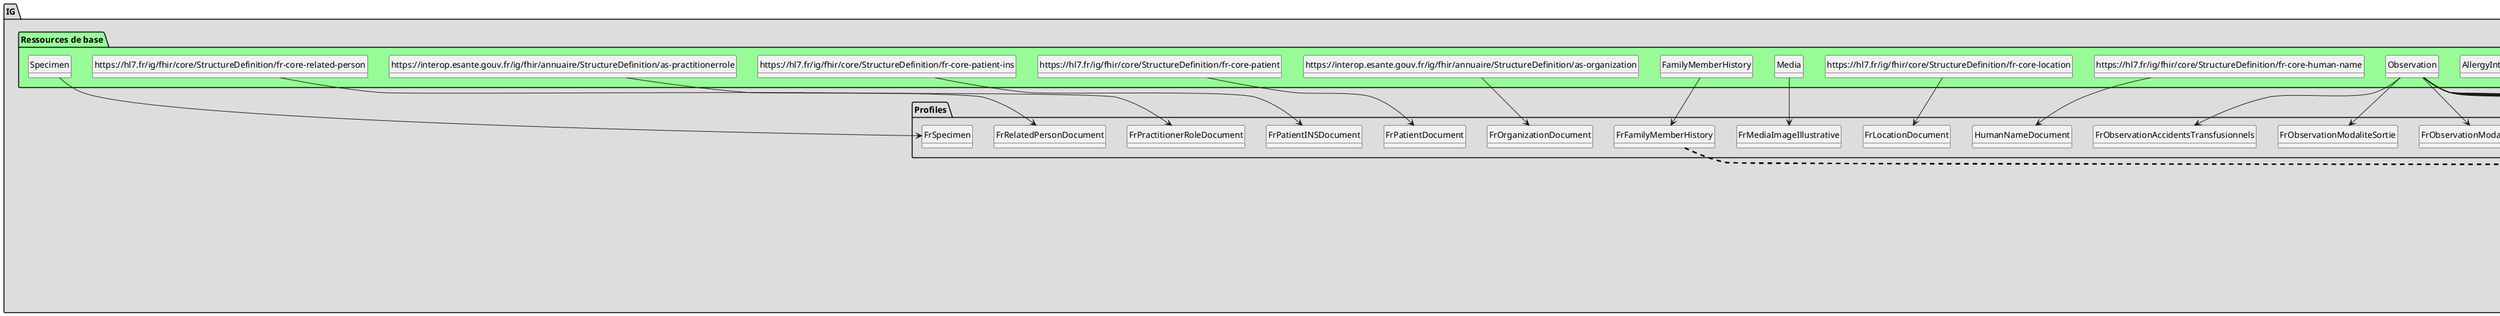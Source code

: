 @startuml
set namespaceSeparator ?
hide circle
hide class fields

package IG #DDDDDD{

     package Profiles #DDDDDD{

        class Auteur{

             Auteur => [1..None]
             Auteur.roleFonctionnel => [0..1]
             Auteur.horodatageParticipation => [1..1]
             Auteur.auteur[x] => [1..1]
        } 

        class Consentement{

             Consentement => [None..None]
             Consentement.identifiantConsentement => [0..*]
             Consentement.typeConsentement => [1..1]
             Consentement.statutConsentement => [1..1]
        } 

        class DestinatairePrevu{

             DestinatairePrevu => [None..None]
             DestinatairePrevu.destinataire => [0..*]
        } 

        class DocumentDeReference{

             DocumentDeReference => [None..1]
             DocumentDeReference.typeReference => [1..1]
             DocumentDeReference.identifiantUniqueDocument => [1..1]
        } 

        class EnteteDocument{

             EnteteDocument => [1..1]
             EnteteDocument.identifiantUniqueDocument => [1..1]
             EnteteDocument.modeleDocument => [1..1]
             EnteteDocument.typeDocument => [1..1]
             EnteteDocument.titreDocument => [1..1]
             EnteteDocument.dateDeCreationDocument => [1..1]
             EnteteDocument.niveauConfidentialiteDocument => [1..1]
             EnteteDocument.languePrincipaleDocument => [1..1]
             EnteteDocument.identifiantLotDeVersionsDocument => [1..1]
             EnteteDocument.versionDocument => [1..1]
             EnteteDocument.statutDocument => [1..1]
             EnteteDocument.patient => [1..1]
             EnteteDocument.auteur => [1..*]
             EnteteDocument.operateurSaisie => [0..1]
             EnteteDocument.informateur => [0..*]
             EnteteDocument.structureConservation => [1..1]
             EnteteDocument.destinataire => [0..*]
             EnteteDocument.responsable => [1..1]
             EnteteDocument.validateur => [0..*]
             EnteteDocument.participant => [0..*]
             EnteteDocument.prescription => [0..*]
             EnteteDocument.evenement => [1..*]
             EnteteDocument.documentDeReference => [0..1]
             EnteteDocument.consentementAssocie => [0..*]
             EnteteDocument.priseEncharge => [1..1]
        } 

        class Evenement{

             Evenement => [1..None]
             Evenement.identifiantEvenement => [0..*]
             Evenement.codeEvenement => [0..1]
             Evenement.codeEvenement.id => [None..0]
             Evenement.codeEvenement.extension => [None..0]
             Evenement.codeEvenement.translation => [0..*]
             Evenement.dateHeureEvenement => [0..1]
             Evenement.executantEvenement => [0..1]
             Evenement.executantEvenement.roleFonctionnel => [0..1]
             Evenement.executantEvenement.dateHeureParticipation => [0..1]
             Evenement.executantEvenement.executant => [1..1]
        } 

        class FrObservationDICOM{

             Observation.extension => [None..None]
             Observation.extension:ModificateurTopographique => <&plus>[0..1]
             Observation.identifier => [1..1]
             Observation.status => [None..None]
             Observation.code => [None..None]
             Observation.effective[x] => [None..None]
             Observation.value[x] => [1..None]
             Observation.bodySite => [None..None]
             Observation.hasMember => [None..None]
             Observation.derivedFrom => [None..None]
        } 

        class FrAdministrationProduitsDeSanteDICOM{

             MedicationAdministration.status => [None..None]
             MedicationAdministration.medication[x] => [None..None]
             MedicationAdministration.medication[x]:medicationReference => [0..1]
             MedicationAdministration.dosage => [None..None]
             MedicationAdministration.dosage.route => [None..None]
             MedicationAdministration.dosage.dose => [None..None]
             MedicationAdministration.dosage.rate[x] => [None..None]
             MedicationAdministration.dosage.rate[x]:rateQuantity => [0..1]
        } 

        class FrAdministrationRadiopharmaceutiqueDICOM{

             MedicationAdministration.category => [1..None]
             MedicationAdministration.category.coding.system => [None..None]
             MedicationAdministration.category.coding.code => [None..None]
             MedicationAdministration.category.coding.display => [None..None]
             MedicationAdministration.medication[x] => [None..None]
             MedicationAdministration.medication[x]:medicationReference => [0..1]
             MedicationAdministration.dosage => [None..None]
             MedicationAdministration.dosage.route => [None..None]
             MedicationAdministration.dosage.dose => [None..None]
             MedicationAdministration.dosage.rate[x] => [None..None]
             MedicationAdministration.dosage.rate[x]:rateQuantity => [0..1]
        } 

        class FrDirectiveAnticipee{

             Consent.status => [None..None]
             Consent.scope => [None..None]
             Consent.scope.coding.system => [None..None]
             Consent.scope.coding.code => [None..None]
             Consent.scope.coding.display => [None..None]
             Consent.dateTime => [None..None]
             Consent.source[x] => [None..None]
             Consent.source[x]:sourceReference => [0..1]
             Consent.source[x]:sourceAttachment => [0..1]
             Consent.source[x]:sourceAttachment.data => [None..None]
             Consent.source[x]:sourceAttachment.url => [None..None]
             Consent.provision => [None..None]
             Consent.provision.type => [None..None]
             Consent.provision.code => [None..None]
        } 

        class FrEndpointWadoDICOM{

             Endpoint.connectionType => [None..None]
             Endpoint.connectionType.code => [None..None]
             Endpoint.connectionType.display => [None..None]
             Endpoint.payloadMimeType => [1..1]
             Endpoint.address => [None..None]
        } 

        class FrImagingStudyExamenImagerieDICOM{

             ImagingStudy.identifier => [1..None]
             ImagingStudy.started => [None..None]
             ImagingStudy.procedureCode => [1..1]
             ImagingStudy.procedureCode.coding.system => [None..None]
             ImagingStudy.procedureCode.coding.code => [None..None]
             ImagingStudy.procedureCode.coding.display => [None..None]
             ImagingStudy.reasonReference => [None..1]
             ImagingStudy.series => [1..1]
             ImagingStudy.series.uid => [None..None]
             ImagingStudy.series.modality => [None..None]
             ImagingStudy.series.endpoint => [None..None]
             ImagingStudy.series.started => [None..None]
             ImagingStudy.series.instance => [1..None]
             ImagingStudy.series.instance:parent => [1..1]
             ImagingStudy.series.instance:parent.sopClass => [None..None]
             ImagingStudy.series.instance:parent.number => [None..None]
             ImagingStudy.series.instance:subordonnee => [0..*]
             ImagingStudy.series.instance:subordonnee.sopClass => [None..None]
             ImagingStudy.series.instance:subordonnee.number => [None..None]
        } 

        class FrObjectifsDeReferenceDICOM{

             Observation.identifier => [1..1]
             Observation.status => [None..None]
             Observation.code => [None..None]
             Observation.subject => [1..None]
             Observation.effective[x] => [1..None]
             Observation.performer => [None..None]
             Observation.value[x] => [1..None]
             Observation.value[x]:valueCodeableConcept => [0..1]
             Observation.interpretation => [None..1]
             Observation.note => [None..None]
             Observation.method => [None..None]
        } 

        class FrProcedureExpositionPatientDICOM{

             Procedure.code => [1..None]
             Procedure.code.coding.system => [None..None]
             Procedure.code.coding.code => [None..None]
             Procedure.code.coding.display => [None..None]
             Procedure.performer => [1..None]
             Procedure.performer:Participant => [1..1]
             Procedure.performer:Participant.actor => [None..None]
        } 

        class FrProcedureTechniqueImagerieDICOM{

             Procedure.extension => [1..None]
             Procedure.extension:modaliteAcquisition => <&plus>[1..*]
             Procedure.extension:modaliteAcquisition.value[x] => <&plus>[None..None]
             Procedure.extension:ModificateurTopographique => <&plus>[0..1]
             Procedure.identifier => [1..1]
             Procedure.code => [1..None]
             Procedure.subject => [None..None]
             Procedure.performed[x] => [None..None]
             Procedure.performer => [None..None]
             Procedure.performer:Participant => [0..1]
             Procedure.performer:Participant.actor => [None..None]
             Procedure.bodySite => [1..1]
        } 

        class FrQuantityDICOM{

             Observation.identifier => [1..1]
             Observation.status => [None..None]
             Observation.code => [None..None]
             Observation.subject => [1..None]
             Observation.effective[x] => [1..None]
             Observation.performer => [None..None]
             Observation.value[x] => [1..None]
             Observation.value[x]:valueQuantity => [0..1]
             Observation.value[x]:valueQuantity.system => [None..None]
             Observation.value[x]:valueQuantity.code => [None..None]
             Observation.interpretation => [None..1]
             Observation.note => [None..None]
             Observation.method => [None..None]
        } 

        class Informateur{

             Informateur => [None..None]
             Informateur.informateur => [1..1]
        } 

        class OperateurSaisie{

             OperateurSaisie => [None..1]
             OperateurSaisie.dateSaisie => [1..1]
             OperateurSaisie.operateurSaisie => [1..1]
        } 

        class Participant{

             Participant => [None..None]
             Participant.typeParticipation => [1..1]
             Participant.roleFonctionnel => [0..1]
             Participant.dateDebutEtOuFinParticipation => [1..1]
             Participant.participant => [1..1]
        } 

        class PatientUsager{

             PatientUsager => [1..1]
             PatientUsager.identifiantPatient => [1..*]
             PatientUsager.adresse => [0..*]
             PatientUsager.coordonneesTelecom => [0..*]
             PatientUsager.personnePhysique => [1..1]
             PatientUsager.personnePhysique.nomsPrenomsPatient => [1..1]
             PatientUsager.personnePhysique.nomsPrenomsPatient.nom => [1..*]
             PatientUsager.personnePhysique.nomsPrenomsPatient.nom.nomNaissance => [0..1]
             PatientUsager.personnePhysique.nomsPrenomsPatient.nom.nomUtilise => [0..1]
             PatientUsager.personnePhysique.nomsPrenomsPatient.prenom => [1..*]
             PatientUsager.personnePhysique.nomsPrenomsPatient.prenom.listePrenoms => [0..1]
             PatientUsager.personnePhysique.nomsPrenomsPatient.prenom.premierPrenom => [0..1]
             PatientUsager.personnePhysique.nomsPrenomsPatient.prenom.prenomUtilise => [0..1]
             PatientUsager.personnePhysique.sexe => [1..1]
             PatientUsager.personnePhysique.dateNaissance => [1..1]
             PatientUsager.personnePhysique.indicateurDeces => [0..1]
             PatientUsager.personnePhysique.dateDeces => [0..1]
             PatientUsager.personnePhysique.grossesseMultiple => [0..1]
             PatientUsager.personnePhysique.numeroOrdreNaissance => [0..1]
             PatientUsager.personnePhysique.representantPatient => [0..*]
             PatientUsager.personnePhysique.representantPatient.adresse => [0..*]
             PatientUsager.personnePhysique.representantPatient.coordonneesTelecom => [0..*]
             PatientUsager.personnePhysique.representantPatient.personneRepresentantPatient => [0..1]
             PatientUsager.personnePhysique.representantPatient.personneRepresentantPatient.nomsPrenomsRepresentantPatient => [1..1]
             PatientUsager.personnePhysique.representantPatient.personneRepresentantPatient.nomsPrenomsRepresentantPatient.nom => [1..3]
             PatientUsager.personnePhysique.representantPatient.personneRepresentantPatient.nomsPrenomsRepresentantPatient.prenom => [0..*]
             PatientUsager.personnePhysique.representantPatient.structureRepresentantPatient => [0..1]
             PatientUsager.personnePhysique.representantPatient.structureRepresentantPatient.identifiant => [0..1]
             PatientUsager.personnePhysique.representantPatient.structureRepresentantPatient.nom => [0..1]
             PatientUsager.personnePhysique.lieuNaissance => [0..1]
             PatientUsager.personnePhysique.lieuNaissance.nomLieuNaissance => [0..1]
             PatientUsager.personnePhysique.lieuNaissance.adresseLieuNaissance => [0..1]
             PatientUsager.personnePhysique.lieuNaissance.adresseLieuNaissance.codeOfficielGeographiqueLieuNaissance => [0..1]
        } 

        class PersonneStructure{

             PersonneStructure => [None..None]
             PersonneStructure.personne => [0..1]
             PersonneStructure.personne.identifiantPersonne => [0..1]
             PersonneStructure.personne.professionRole => [0..1]
             PersonneStructure.personne.lien => [0..1]
             PersonneStructure.personne.adresse => [0..*]
             PersonneStructure.personne.coordonneesTelecom => [0..*]
             PersonneStructure.personne.IdentitePersonne => [0..1]
             PersonneStructure.personne.IdentitePersonne.nomPersonne => [1..*]
             PersonneStructure.personne.IdentitePersonne.prenomPersonne => [0..*]
             PersonneStructure.personne.IdentitePersonne.civilite => [0..1]
             PersonneStructure.personne.IdentitePersonne.titre => [0..1]
             PersonneStructure.structure => [0..1]
             PersonneStructure.structure.identifiantStructure => [0..1]
             PersonneStructure.structure.nomStructure => [0..1]
             PersonneStructure.structure.adresse => [0..*]
             PersonneStructure.structure.coordonneesTelecom => [0..*]
             PersonneStructure.structure.cadreExercice => [0..1]
        } 

        class PersonneStructureAuteur{

             PersonneStructureAuteur => [None..None]
             PersonneStructureAuteur.personne => [0..1]
             PersonneStructureAuteur.personne.identifiantPersonne => [1..*]
             PersonneStructureAuteur.personne.professionRole => [0..1]
             PersonneStructureAuteur.personne.adresse => [0..*]
             PersonneStructureAuteur.personne.coordonneesTelecom => [0..*]
             PersonneStructureAuteur.personne.IdentitePersonne => [1..1]
             PersonneStructureAuteur.personne.IdentitePersonne.nomPersonne => [1..*]
             PersonneStructureAuteur.personne.IdentitePersonne.prenomPersonne => [0..*]
             PersonneStructureAuteur.personne.IdentitePersonne.civilite => [0..1]
             PersonneStructureAuteur.personne.IdentitePersonne.titre => [0..1]
             PersonneStructureAuteur.structure => [0..1]
             PersonneStructureAuteur.structure.identifiantStructure => [0..1]
             PersonneStructureAuteur.structure.nomStructure => [0..1]
             PersonneStructureAuteur.structure.adresse => [0..*]
             PersonneStructureAuteur.structure.coordonneesTelecom => [0..*]
             PersonneStructureAuteur.structure.secteurActivite => [0..1]
        } 

        class Prescription{

             Prescription => [None..None]
             Prescription.identifiantPrescription => [1..1]
             Prescription.accessionNumber => [0..1]
        } 

        class PriseEncharge{

             PriseEncharge => [1..1]
             PriseEncharge.identifiantPriseEnCharge => [0..*]
             PriseEncharge.typePriseEnCharge => [0..1]
             PriseEncharge.dateDebutFinPriseEnCharge => [1..1]
             PriseEncharge.typeSortie => [0..1]
             PriseEncharge.responsablePriseEnCharge => [0..1]
             PriseEncharge.personneImpliqueePriseEnCharge => [0..*]
             PriseEncharge.personneImpliqueePriseEnCharge.typeParticipation => [1..1]
             PriseEncharge.personneImpliqueePriseEnCharge.dateDebutFinParticipation => [0..1]
             PriseEncharge.personneImpliqueePriseEnCharge.professionnelImplique => [1..1]
             PriseEncharge.lieuPriseEnCharge => [1..1]
             PriseEncharge.lieuPriseEnCharge.structure => [0..1]
             PriseEncharge.lieuPriseEnCharge.structure.identifiantStructure => [0..1]
             PriseEncharge.lieuPriseEnCharge.structure.nomStructure => [0..1]
             PriseEncharge.lieuPriseEnCharge.structure.adresse => [0..1]
             PriseEncharge.lieuPriseEnCharge.structure.coordonneesTelecom => [0..*]
             PriseEncharge.lieuPriseEnCharge.structure.secteurActivite => [1..1]
             PriseEncharge.lieuPriseEnCharge.structure.secteurActivite.categorieEtablissement => [0..1]
             PriseEncharge.lieuPriseEnCharge.structure.typeStructure => [0..1]
        } 

        class Responsable{

             Responsable => [1..1]
             Responsable.dateHeurePriseResponsabilite => [1..1]
             Responsable.responsable => [1..1]
        } 

        class StructureConservation{

             StructureConservation => [1..1]
             StructureConservation.structure => [1..1]
             StructureConservation.structure.identifiantStructure => [1..1]
             StructureConservation.structure.nomStructure => [0..1]
             StructureConservation.structure.coordonneesTelecom => [0..1]
             StructureConservation.structure.adresse => [0..1]
        } 

        class SystemeStructureAuteur{

             SystemeStructureAuteur => [None..None]
             SystemeStructureAuteur.systeme => [1..1]
             SystemeStructureAuteur.systeme.identifiantSysteme => [1..*]
             SystemeStructureAuteur.systeme.typeSysteme => [1..1]
             SystemeStructureAuteur.systeme.nomModeleSysteme => [1..1]
             SystemeStructureAuteur.systeme.nomSysteme => [1..1]
             SystemeStructureAuteur.structure => [1..1]
             SystemeStructureAuteur.structure.identifiantStructure => [1..1]
             SystemeStructureAuteur.structure.nomStructure => [1..1]
             SystemeStructureAuteur.structure.adresse => [0..*]
             SystemeStructureAuteur.structure.coordonneesTelecom => [0..*]
             SystemeStructureAuteur.structure.secteurActivite => [0..1]
        } 

        class Validateur{

             Validateur => [None..None]
             Validateur.dateHeureAttestationValidite => [1..1]
             Validateur.validateur => [1..1]
        } 

        class FrObservationAccidentsTransfusionnels{

             Observation.identifier => [1..1]
             Observation.status => [None..None]
             Observation.code => [None..None]
             Observation.subject => [1..None]
             Observation.effective[x] => [1..None]
             Observation.performer => [None..None]
             Observation.performer:auteur => [0..1]
             Observation.performer:auteur.extension:performerFunction => <&plus>[0..1]
             Observation.value[x] => [1..None]
             Observation.interpretation => [None..1]
             Observation.note => [None..None]
             Observation.method => [None..None]
        } 

        class FrObservationActeBiologiePrescrit{

             Observation.extension => [None..None]
             Observation.extension:priority => <&plus>[0..1]
             Observation.extension:priority.value[x].coding.code => <&plus>[None..None]
             Observation.extension:priority.value[x].coding.display => <&plus>[None..None]
             Observation.identifier => [1..1]
             Observation.basedOn => [None..None]
             Observation.status => [None..None]
             Observation.code => [None..None]
             Observation.effective[x] => [None..None]
             Observation.value[x] => [None..None]
             Observation.interpretation => [None..1]
             Observation.note => [None..1]
             Observation.bodySite => [None..None]
             Observation.bodySite.coding => [1..1]
             Observation.bodySite.coding.system => [None..None]
             Observation.method => [None..None]
             Observation.specimen => [1..None]
             Observation.hasMember => [5..None]
             Observation.hasMember:Contexte => [0..*]
             Observation.hasMember:Renouvellement => [0..1]
             Observation.hasMember:EnRapportAvecALD => [1..1]
             Observation.hasMember:EnRapportAvecAccidentTravail => [1..1]
             Observation.hasMember:EnRapportAvecLaPrevention => [1..1]
             Observation.hasMember:NonRemboursable => [1..1]
             Observation.hasMember:HorsNomenclature => [1..1]
        } 

        class FrProcedureActe{

             Procedure.extension => [None..None]
             Procedure.extension:priority => <&plus>[0..1]
             Procedure.extension:difficulte => <&plus>[0..1]
             Procedure.extension:scores => <&plus>[0..*]
             Procedure.identifier => [1..None]
             Procedure.status => [None..None]
             Procedure.code => [1..None]
             Procedure.subject => [None..None]
             Procedure.encounter => [None..None]
             Procedure.performed[x] => [None..None]
             Procedure.recorder => [None..None]
             Procedure.performer => [None..None]
             Procedure.performer:Intervenant => [0..*]
             Procedure.performer:Intervenant.actor => [None..None]
             Procedure.performer:Informateur => [0..*]
             Procedure.performer:Informateur.actor => [None..None]
             Procedure.performer:Participant => [0..*]
             Procedure.performer:Participant.actor => [None..None]
             Procedure.reasonReference => [None..None]
             Procedure.bodySite => [None..None]
             Procedure.bodySite:ApproachSiteCode => [0..*]
             Procedure.bodySite:ApproachSiteCode.coding => [1..1]
             Procedure.bodySite:ApproachSiteCode.coding.system => [None..None]
             Procedure.bodySite:TargetSiteCode => [0..*]
             Procedure.bodySite:TargetSiteCode.coding => [1..1]
             Procedure.bodySite:TargetSiteCode.coding.system => [None..None]
             Procedure.usedReference => [None..None]
        } 

        class FrObservationAdministrationDeDerivesDuSang{

             Observation.identifier => [1..1]
             Observation.code => [None..None]
             Observation.performer => [None..None]
             Observation.performer:auteur => [0..1]
             Observation.performer:auteur.extension:performerFunction => <&plus>[0..1]
             Observation.value[x] => [1..None]
        } 

        class FrAllergyIntolerance{

             AllergyIntolerance.identifier => [1..None]
             AllergyIntolerance.clinicalStatus => [None..None]
             AllergyIntolerance.verificationStatus => [None..None]
             AllergyIntolerance.criticality => [None..None]
             AllergyIntolerance.code => [1..None]
             AllergyIntolerance.onset[x] => [None..None]
             AllergyIntolerance.onset[x]:onsetPeriod => [0..1]
             AllergyIntolerance.onset[x]:onsetPeriod.start => [1..None]
             AllergyIntolerance.reaction => [None..None]
             AllergyIntolerance.reaction.manifestation => [None..None]
             AllergyIntolerance.reaction.onset => [None..None]
             AllergyIntolerance.reaction.severity => [None..None]
             AllergyIntolerance.reaction.note => [None..1]
        } 

        class FrObservationBatterieExamenBiologieMedicale{

             Observation.code => [None..None]
             Observation.code.coding.extension.extension => [None..0]
             Observation.code.coding.extension.url => [None..None]
             Observation.code.coding.extension.value[x] => [None..None]
             Observation.code.coding.extension.value[x]:valueCoding => [0..1]
             Observation.code.text => [None..None]
             Observation.subject => [None..None]
             Observation.performer => [None..None]
             Observation.performer:laboratoireExecutant => [0..1]
             Observation.performer:laboratoireExecutant.extension:performerFunction => <&plus>[0..*]
             Observation.performer:laboratoireExecutant.extension:performerFunction.value[x] => <&plus>[None..None]
             Observation.performer:auteur => [0..1]
             Observation.performer:auteur.extension:performerFunction => <&plus>[0..*]
             Observation.performer:auteur.extension:performerFunction.value[x].coding.code => <&plus>[None..None]
             Observation.performer:participant => [0..1]
             Observation.performer:participant.extension:performerFunction => <&plus>[0..*]
             Observation.performer:participant.extension:performerFunction.value[x] => <&plus>[None..None]
             Observation.specimen => [None..None]
             Observation.hasMember => [None..None]
             Observation.derivedFrom => [None..None]
        } 

        class FrObservationBatterieExamEtSurveillancePrenataux{

             Observation.code => [None..None]
             Observation.effective[x] => [None..None]
             Observation.performer => [None..None]
             Observation.performer:auteur => [0..*]
             Observation.performer:auteur.extension:performerFunction => <&plus>[0..*]
             Observation.performer:auteur.extension:performerFunction.value[x].coding.code => <&plus>[None..None]
             Observation.component => [None..None]
             Observation.component.code => [None..None]
             Observation.component.value[x] => [None..None]
        } 

        class FrBundleDocument{

             Bundle.identifier => [1..None]
             Bundle.type => [None..None]
             Bundle.timestamp => [1..None]
             Bundle.entry => [7..None]
             Bundle.entry.fullUrl => [1..None]
             Bundle.entry:composition => [1..1]
             Bundle.entry:composition.resource => [None..None]
             Bundle.entry:patient => [1..1]
             Bundle.entry:patient.resource => [None..None]
             Bundle.entry:practitionerRole => [1..*]
             Bundle.entry:practitionerRole.resource => [None..None]
             Bundle.entry:practitioner => [1..*]
             Bundle.entry:practitioner.resource => [None..None]
             Bundle.entry:organization => [1..*]
             Bundle.entry:organization.resource => [None..None]
             Bundle.entry:device => [0..1]
             Bundle.entry:device.resource => [None..None]
             Bundle.entry:encounter => [1..*]
             Bundle.entry:encounter.resource => [None..None]
             Bundle.entry:location => [1..*]
             Bundle.entry:location.resource => [None..None]
             Bundle.entry:relatedPerson => [0..*]
             Bundle.entry:relatedPerson.resource => [None..None]
        } 

        class FrCompositionDocument{

             Composition.meta.profile => [None..None]
             Composition.meta.profile:canonical => [0..1]
             Composition.language => [1..None]
             Composition.extension => [1..None]
             Composition.extension:R5-Composition-version => <&plus>[1..None]
             Composition.extension:data-enterer => <&plus>[None..None]
             Composition.extension:data-enterer.extension => <&plus>[3..None]
             Composition.extension:data-enterer.extension:type => <&plus>[None..1]
             Composition.extension:data-enterer.extension:time => <&plus>[1..None]
             Composition.extension:data-enterer.extension:party => <&plus>[None..None]
             Composition.extension:data-enterer.extension:party.value[x] => <&plus>[None..None]
             Composition.extension:informant => <&plus>[None..None]
             Composition.extension:informant.extension:type => <&plus>[None..1]
             Composition.extension:informant.extension:party => <&plus>[None..None]
             Composition.extension:informant.extension:party.value[x] => <&plus>[None..None]
             Composition.extension:information-recipient => <&plus>[None..None]
             Composition.extension:information-recipient.extension:type => <&plus>[None..1]
             Composition.extension:information-recipient.extension:type.value[x] => <&plus>[None..None]
             Composition.extension:information-recipient.extension:party => <&plus>[None..None]
             Composition.extension:information-recipient.extension:party.value[x] => <&plus>[None..None]
             Composition.extension:participant => <&plus>[None..None]
             Composition.extension:participant.extension => <&plus>[3..None]
             Composition.extension:participant.extension:type => <&plus>[None..1]
             Composition.extension:participant.extension:type.value[x] => <&plus>[None..None]
             Composition.extension:participant.extension:function => <&plus>[None..1]
             Composition.extension:participant.extension:function.value[x] => <&plus>[None..None]
             Composition.extension:participant.extension:time => <&plus>[1..None]
             Composition.extension:participant.extension:party => <&plus>[None..None]
             Composition.extension:participant.extension:party.value[x] => <&plus>[None..None]
             Composition.identifier => [1..None]
             Composition.status => [None..None]
             Composition.type => [None..None]
             Composition.subject => [None..None]
             Composition.subject.reference => [1..None]
             Composition.encounter => [1..None]
             Composition.date => [None..None]
             Composition.author => [None..None]
             Composition.author.extension => [1..None]
             Composition.author.extension:time => <&plus>[1..1]
             Composition.title => [None..None]
             Composition.confidentiality => [1..None]
             Composition.attester => [1..None]
             Composition.attester:legal_attester => [1..None]
             Composition.attester:legal_attester.time => [1..None]
             Composition.attester:legal_attester.party => [1..None]
             Composition.attester:professional_attester => [None..None]
             Composition.attester:professional_attester.time => [1..None]
             Composition.attester:professional_attester.party => [1..None]
             Composition.custodian => [None..None]
             Composition.relatesTo => [1..None]
             Composition.relatesTo.target[x] => [None..None]
             Composition.relatesTo.target[x]:targetIdentifier => [None..None]
             Composition.relatesTo.target[x]:targetIdentifier.type => [1..None]
             Composition.relatesTo:replaced_document => [None..1]
             Composition.relatesTo:transformed_document => [0..1]
             Composition.relatesTo:transformed_document.code => [None..None]
             Composition.event => [1..None]
             Composition.event.extension => [None..None]
             Composition.event.extension:performer => <&plus>[0..1]
             Composition.event.period => [None..None]
             Composition.event.detail => [None..1]
             Composition.event:principalEvent => [1..1]
             Composition.event:principalEvent.extension => [1..None]
             Composition.event:principalEvent.extension:performer => <&plus>[1..1]
             Composition.event:principalEvent.period => [1..None]
             Composition.section => [None..None]
        } 

        class FrCondition{

             Condition.extension => [None..None]
             Condition.extension:statutClinique => <&plus>[0..1]
             Condition.identifier => [1..1]
             Condition.clinicalStatus => [1..None]
             Condition.verificationStatus => [None..None]
             Condition.category => [1..1]
             Condition.severity => [None..None]
             Condition.code => [1..None]
             Condition.bodySite => [None..None]
             Condition.bodySite.coding => [1..1]
             Condition.bodySite.coding.system => [None..None]
             Condition.subject => [None..None]
             Condition.onset[x] => [1..None]
             Condition.onset[x]:onsetPeriod => [1..1]
             Condition.onset[x]:onsetPeriod.start => [None..None]
             Condition.onset[x]:onsetPeriod.end => [None..None]
             Condition.abatement[x] => [1..None]
             Condition.abatement[x]:abatementPeriod => [0..1]
             Condition.abatement[x]:abatementPeriod.start => [1..None]
             Condition.abatement[x]:abatementPeriod.end => [None..None]
             Condition.recorder => [None..None]
             Condition.evidence.detail => [None..None]
             Condition.note => [None..1]
        } 

        class FrAssignedAuthor{

             AssignedAuthor => [None..None]
             AssignedAuthor.nullFlavor => [None..0]
             AssignedAuthor.typeId.nullFlavor => [None..0]
             AssignedAuthor.typeId.assigningAuthorityName => [None..0]
             AssignedAuthor.typeId.displayable => [None..0]
             AssignedAuthor.classCode => [None..0]
             AssignedAuthor.id => [None..None]
             AssignedAuthor.id.nullFlavor => [None..0]
             AssignedAuthor.id.assigningAuthorityName => [None..0]
             AssignedAuthor.id.displayable => [None..0]
             AssignedAuthor.id.root => [1..None]
             AssignedAuthor.id.extension => [1..None]
             AssignedAuthor.sdtcIdentifiedBy => [None..0]
             AssignedAuthor.code => [None..None]
             AssignedAuthor.addr => [None..None]
             AssignedAuthor.telecom => [None..None]
             AssignedAuthor.assignedPerson => [None..None]
             AssignedAuthor.assignedAuthoringDevice => [None..None]
             AssignedAuthor.representedOrganization => [None..None]
        } 

        class FrAssignedCustodian{

             AssignedCustodian => [None..None]
             AssignedCustodian.typeId.nullFlavor => [None..0]
             AssignedCustodian.typeId.assigningAuthorityName => [None..0]
             AssignedCustodian.typeId.displayable => [None..0]
             AssignedCustodian.classCode => [None..0]
             AssignedCustodian.representedCustodianOrganization => [None..None]
        } 

        class FrAssignedEntity{

             AssignedEntity => [None..None]
             AssignedEntity.nullFlavor => [None..0]
             AssignedEntity.typeId.nullFlavor => [None..0]
             AssignedEntity.typeId.assigningAuthorityName => [None..0]
             AssignedEntity.typeId.displayable => [None..0]
             AssignedEntity.classCode => [None..0]
             AssignedEntity.id => [None..1]
             AssignedEntity.id.nullFlavor => [None..0]
             AssignedEntity.id.assigningAuthorityName => [None..0]
             AssignedEntity.id.displayable => [None..0]
             AssignedEntity.id.root => [1..None]
             AssignedEntity.id.extension => [1..None]
             AssignedEntity.sdtcIdentifiedBy => [None..0]
             AssignedEntity.code => [None..None]
             AssignedEntity.code.nullFlavor => [None..0]
             AssignedEntity.code.codeSystemVersion => [None..0]
             AssignedEntity.code.sdtcValueSet => [None..0]
             AssignedEntity.code.sdtcValueSetVersion => [None..0]
             AssignedEntity.addr => [None..None]
             AssignedEntity.telecom => [None..None]
             AssignedEntity.assignedPerson => [None..None]
             AssignedEntity.representedOrganization => [None..None]
             AssignedEntity.sdtcPatient => [None..0]
        } 

        class FrAssociatedEntity{

             AssociatedEntity => [None..None]
             AssociatedEntity.nullFlavor => [None..0]
             AssociatedEntity.typeId.nullFlavor => [None..0]
             AssociatedEntity.typeId.assigningAuthorityName => [None..0]
             AssociatedEntity.typeId.displayable => [None..0]
             AssociatedEntity.classCode => [None..None]
             AssociatedEntity.id => [None..None]
             AssociatedEntity.id.root => [None..None]
             AssociatedEntity.id.extension => [None..None]
             AssociatedEntity.sdtcIdentifiedBy => [None..0]
             AssociatedEntity.code => [None..None]
             AssociatedEntity.addr => [None..None]
             AssociatedEntity.telecom => [None..None]
             AssociatedEntity.associatedPerson => [None..None]
             AssociatedEntity.scopingOrganization => [None..None]
        } 

        class FrAuthenticator{

             Authenticator => [None..None]
             Authenticator.nullFlavor => [None..0]
             Authenticator.typeId.nullFlavor => [None..0]
             Authenticator.typeId.assigningAuthorityName => [None..0]
             Authenticator.typeId.displayable => [None..0]
             Authenticator.typeCode => [None..0]
             Authenticator.time => [None..None]
             Authenticator.time.value => [None..None]
             Authenticator.signatureCode => [None..None]
             Authenticator.signatureCode.sdtcValueSet => [None..0]
             Authenticator.signatureCode.sdtcValueSetVersion => [None..0]
             Authenticator.sdtcSignatureText => [None..0]
             Authenticator.assignedEntity => [None..None]
        } 

        class FrAuthor{

             Author => [None..None]
             Author.nullFlavor => [None..0]
             Author.typeId.nullFlavor => [None..0]
             Author.typeId.assigningAuthorityName => [None..0]
             Author.typeId.displayable => [None..0]
             Author.typeCode => [None..0]
             Author.contextControlCode => [None..0]
             Author.functionCode => [None..None]
             Author.functionCode.nullFlavor => [None..0]
             Author.functionCode.code => [1..None]
             Author.functionCode.codeSystem => [1..None]
             Author.functionCode.codeSystemVersion => [None..0]
             Author.functionCode.sdtcValueSet => [None..0]
             Author.functionCode.sdtcValueSetVersion => [None..0]
             Author.functionCode.originalText => [None..None]
             Author.time => [None..None]
             Author.time.value => [1..None]
             Author.assignedAuthor => [None..None]
        } 

        class FrAuthoringDevice{

             AuthoringDevice.typeId.nullFlavor => [None..0]
             AuthoringDevice.typeId.assigningAuthorityName => [None..0]
             AuthoringDevice.typeId.displayable => [None..0]
             AuthoringDevice.classCode => [None..0]
             AuthoringDevice.determinerCode => [None..0]
             AuthoringDevice.manufacturerModelName => [1..None]
             AuthoringDevice.softwareName => [1..None]
        } 

        class FrAuthorization{

             Authorization => [None..None]
             Authorization.typeId.nullFlavor => [None..0]
             Authorization.typeId.assigningAuthorityName => [None..0]
             Authorization.typeId.displayable => [None..0]
             Authorization.typeCode => [None..0]
             Authorization.consent => [None..None]
             Authorization.consent.id => [None..None]
             Authorization.consent.code => [1..None]
             Authorization.consent.statusCode.code => [None..None]
             Authorization.consent.statusCode.sdtcValueSet => [None..0]
             Authorization.consent.statusCode.sdtcValueSetVersion => [None..0]
        } 

        class FrClinicalDocument{

             ClinicalDocument => [None..None]
             ClinicalDocument.realmCode => [1..1]
             ClinicalDocument.typeId => [1..None]
             ClinicalDocument.templateId => [3..None]
             ClinicalDocument.id => [None..None]
             ClinicalDocument.code => [None..None]
             ClinicalDocument.title => [1..None]
             ClinicalDocument.effectiveTime => [None..None]
             ClinicalDocument.confidentialityCode => [None..None]
             ClinicalDocument.languageCode => [1..None]
             ClinicalDocument.setId => [1..None]
             ClinicalDocument.versionNumber => [1..None]
             ClinicalDocument.copyTime => [None..0]
             ClinicalDocument.recordTarget => [None..1]
             ClinicalDocument.author => [None..None]
             ClinicalDocument.dataEnterer => [None..None]
             ClinicalDocument.informant => [None..None]
             ClinicalDocument.custodian => [None..None]
             ClinicalDocument.informationRecipient => [None..None]
             ClinicalDocument.legalAuthenticator => [1..None]
             ClinicalDocument.authenticator => [None..None]
             ClinicalDocument.participant => [None..None]
             ClinicalDocument.inFulfillmentOf => [None..None]
             ClinicalDocument.documentationOf => [1..None]
             ClinicalDocument.relatedDocument => [None..1]
             ClinicalDocument.authorization => [None..None]
             ClinicalDocument.componentOf => [1..None]
        } 

        class FrComponentOf{

             ComponentOf => [None..None]
             ComponentOf.nullFlavor => [None..0]
             ComponentOf.typeId.nullFlavor => [None..0]
             ComponentOf.typeId.assigningAuthorityName => [None..0]
             ComponentOf.typeId.displayable => [None..0]
             ComponentOf.typeCode => [None..0]
             ComponentOf.encompassingEncounter => [None..None]
        } 

        class FrCustodian{

             Custodian.nullFlavor => [None..0]
             Custodian.typeId.nullFlavor => [None..0]
             Custodian.typeId.assigningAuthorityName => [None..0]
             Custodian.typeId.displayable => [None..0]
             Custodian.typeCode => [None..0]
             Custodian.assignedCustodian => [None..None]
        } 

        class FrDataEnterer{

             DataEnterer.nullFlavor => [None..0]
             DataEnterer.typeId.nullFlavor => [None..0]
             DataEnterer.typeId.assigningAuthorityName => [None..0]
             DataEnterer.typeId.displayable => [None..0]
             DataEnterer.typeCode => [None..0]
             DataEnterer.contextControlCode => [None..0]
             DataEnterer.time => [1..None]
             DataEnterer.time.value => [None..None]
             DataEnterer.assignedEntity => [None..None]
        } 

        class FrDocumentationOf{

             DocumentationOf.nullFlavor => [None..0]
             DocumentationOf.typeId.nullFlavor => [None..0]
             DocumentationOf.typeId.assigningAuthorityName => [None..0]
             DocumentationOf.typeId.displayable => [None..0]
             DocumentationOf.typeCode => [None..0]
             DocumentationOf.serviceEvent => [None..None]
        } 

        class FrEncompassingEncounter{

             EncompassingEncounter.typeId.nullFlavor => [None..0]
             EncompassingEncounter.typeId.assigningAuthorityName => [None..0]
             EncompassingEncounter.typeId.displayable => [None..0]
             EncompassingEncounter.classCode => [None..0]
             EncompassingEncounter.moodCode => [None..0]
             EncompassingEncounter.id => [None..None]
             EncompassingEncounter.code => [None..None]
             EncompassingEncounter.code.nullFlavor => [None..0]
             EncompassingEncounter.code.codeSystem => [1..None]
             EncompassingEncounter.code.codeSystemVersion => [None..0]
             EncompassingEncounter.code.displayName => [1..None]
             EncompassingEncounter.code.sdtcValueSet => [None..0]
             EncompassingEncounter.code.sdtcValueSetVersion => [None..0]
             EncompassingEncounter.effectiveTime => [None..None]
             EncompassingEncounter.sdtcAdmissionReferralSourceCode => [None..0]
             EncompassingEncounter.dischargeDispositionCode => [None..None]
             EncompassingEncounter.responsibleParty => [None..None]
             EncompassingEncounter.responsibleParty.nullFlavor => [None..0]
             EncompassingEncounter.responsibleParty.typeId.nullFlavor => [None..0]
             EncompassingEncounter.responsibleParty.typeId.assigningAuthorityName => [None..0]
             EncompassingEncounter.responsibleParty.typeId.displayable => [None..0]
             EncompassingEncounter.encounterParticipant => [None..None]
             EncompassingEncounter.location => [1..None]
             EncompassingEncounter.location.nullFlavor => [None..0]
             EncompassingEncounter.location.typeId.nullFlavor => [None..0]
             EncompassingEncounter.location.typeId.assigningAuthorityName => [None..0]
             EncompassingEncounter.location.typeId.displayable => [None..0]
             EncompassingEncounter.location.typeCode => [None..0]
             EncompassingEncounter.location.healthCareFacility => [None..None]
        } 

        class FrEncounterParticipant{

             EncounterParticipant.typeId.nullFlavor => [None..0]
             EncounterParticipant.typeId.assigningAuthorityName => [None..0]
             EncounterParticipant.typeId.displayable => [None..0]
             EncounterParticipant.typeCode => [None..None]
             EncounterParticipant.time => [None..None]
             EncounterParticipant.assignedEntity => [1..None]
        } 

        class FrHealthCareFacility{

             HealthCareFacility.nullFlavor => [None..0]
             HealthCareFacility.typeId.nullFlavor => [None..0]
             HealthCareFacility.typeId.assigningAuthorityName => [None..0]
             HealthCareFacility.typeId.displayable => [None..0]
             HealthCareFacility.classCode => [None..0]
             HealthCareFacility.id => [None..0]
             HealthCareFacility.sdtcIdentifiedBy => [None..0]
             HealthCareFacility.code => [1..None]
             HealthCareFacility.code.nullFlavor => [None..0]
             HealthCareFacility.code.code => [1..None]
             HealthCareFacility.code.codeSystem => [1..None]
             HealthCareFacility.code.codeSystemVersion => [None..0]
             HealthCareFacility.code.displayName => [1..None]
             HealthCareFacility.code.sdtcValueSet => [None..0]
             HealthCareFacility.code.sdtcValueSetVersion => [None..0]
             HealthCareFacility.code.translation => [None..1]
             HealthCareFacility.code.translation.nullFlavor => [None..0]
             HealthCareFacility.code.translation.code => [1..None]
             HealthCareFacility.code.translation.codeSystem => [1..None]
             HealthCareFacility.code.translation.codeSystemVersion => [None..0]
             HealthCareFacility.code.translation.displayName => [1..None]
             HealthCareFacility.code.translation.sdtcValueSet => [None..0]
             HealthCareFacility.code.translation.sdtcValueSetVersion => [None..0]
             HealthCareFacility.location => [None..None]
        } 

        class FrInFulfillmentOf{

             InFulfillmentOf.typeId.nullFlavor => [None..0]
             InFulfillmentOf.typeId.assigningAuthorityName => [None..0]
             InFulfillmentOf.typeId.displayable => [None..0]
             InFulfillmentOf.typeCode => [None..0]
             InFulfillmentOf.order => [None..None]
        } 

        class FrInformant{

             Informant.nullFlavor => [None..0]
             Informant.typeId.nullFlavor => [None..0]
             Informant.typeId.assigningAuthorityName => [None..0]
             Informant.typeId.displayable => [None..0]
             Informant.typeCode => [None..0]
             Informant.contextControlCode => [None..0]
             Informant.assignedEntity => [None..None]
             Informant.relatedEntity => [None..None]
        } 

        class FrInformationRecipient{

             InformationRecipient.nullFlavor => [None..0]
             InformationRecipient.typeId.nullFlavor => [None..0]
             InformationRecipient.typeId.assigningAuthorityName => [None..0]
             InformationRecipient.typeId.displayable => [None..0]
             InformationRecipient.typeCode => [None..0]
             InformationRecipient.intendedRecipient => [None..None]
        } 

        class FrIntendedRecipient{

             IntendedRecipient.typeId.nullFlavor => [None..0]
             IntendedRecipient.typeId.assigningAuthorityName => [None..0]
             IntendedRecipient.typeId.displayable => [None..0]
             IntendedRecipient.classCode => [None..0]
             IntendedRecipient.id => [None..None]
             IntendedRecipient.id.assigningAuthorityName => [None..0]
             IntendedRecipient.id.displayable => [None..0]
             IntendedRecipient.id.root => [1..None]
             IntendedRecipient.id.extension => [1..None]
             IntendedRecipient.addr => [None..None]
             IntendedRecipient.telecom => [None..None]
             IntendedRecipient.informationRecipient => [None..None]
             IntendedRecipient.receivedOrganization => [None..None]
             IntendedRecipient.receivedOrganization.id.assigningAuthorityName => [None..0]
             IntendedRecipient.receivedOrganization.id.displayable => [None..0]
             IntendedRecipient.receivedOrganization.id.root => [None..None]
        } 

        class FrLegalAuthenticator{

             LegalAuthenticator.nullFlavor => [None..0]
             LegalAuthenticator.typeId.nullFlavor => [None..0]
             LegalAuthenticator.typeId.assigningAuthorityName => [None..0]
             LegalAuthenticator.typeId.displayable => [None..0]
             LegalAuthenticator.typeCode => [None..0]
             LegalAuthenticator.contextControlCode => [None..0]
             LegalAuthenticator.time => [None..None]
             LegalAuthenticator.time.value => [None..None]
             LegalAuthenticator.signatureCode => [None..None]
             LegalAuthenticator.signatureCode.sdtcValueSet => [None..0]
             LegalAuthenticator.signatureCode.sdtcValueSetVersion => [None..0]
             LegalAuthenticator.sdtcSignatureText => [None..0]
             LegalAuthenticator.assignedEntity => [None..None]
             LegalAuthenticator.assignedEntity.code => [None..None]
        } 

        class FrName{

             PN.nullFlavor => [None..0]
             PN.use => [None..0]
             PN.item.delimiter => [None..0]
             PN.item.family => [None..None]
             PN.item.given => [None..1]
             PN.item.prefix => [None..1]
             PN.item.suffix => [None..1]
             PN.item.xmlText => [None..0]
             PN.validTime => [None..0]
        } 

        class FrOrder{

             Order.nullFlavor => [None..0]
             Order.typeId.nullFlavor => [None..0]
             Order.typeId.assigningAuthorityName => [None..0]
             Order.typeId.displayable => [None..0]
             Order.classCode => [None..0]
             Order.moodCode => [None..0]
             Order.id => [None..None]
             Order.id.nullFlavor => [None..0]
             Order.id.assigningAuthorityName => [None..0]
             Order.id.displayable => [None..0]
             Order.id.root => [1..None]
             Order.id.extension => [None..None]
             Order.code => [None..0]
             Order.priorityCode => [None..0]
        } 

        class FrParentDocument{

             ParentDocument.nullFlavor => [None..0]
             ParentDocument.id => [None..1]
             ParentDocument.id.nullFlavor => [None..0]
             ParentDocument.id.assigningAuthorityName => [None..0]
             ParentDocument.id.displayable => [None..0]
             ParentDocument.id.root => [1..None]
             ParentDocument.id.extension => [None..None]
        } 

        class FrParticipant{

             Participant1.typeId.nullFlavor => [None..0]
             Participant1.typeId.assigningAuthorityName => [None..0]
             Participant1.typeId.displayable => [None..0]
             Participant1.typeCode => [None..None]
             Participant1.contextControlCode => [None..0]
             Participant1.functionCode => [None..None]
             Participant1.functionCode.nullFlavor => [None..0]
             Participant1.functionCode.code => [1..None]
             Participant1.functionCode.codeSystem => [1..None]
             Participant1.functionCode.codeSystemVersion => [None..0]
             Participant1.functionCode.sdtcValueSet => [None..0]
             Participant1.functionCode.sdtcValueSetVersion => [None..0]
             Participant1.functionCode.originalText => [None..None]
             Participant1.time => [1..None]
             Participant1.time.operator => [None..0]
             Participant1.time.low => [None..None]
             Participant1.time.center => [None..0]
             Participant1.time.width => [None..0]
             Participant1.time.high => [None..None]
             Participant1.associatedEntity => [None..None]
        } 

        class FrPatientRole{

             PatientRole.nullFlavor => [None..0]
             PatientRole.realmCode => [None..0]
             PatientRole.typeId => [None..0]
             PatientRole.templateId => [None..0]
             PatientRole.classCode => [None..0]
             PatientRole.id => [None..None]
             PatientRole.id.nullFlavor => [None..0]
             PatientRole.id.assigningAuthorityName => [None..0]
             PatientRole.id.displayable => [None..0]
             PatientRole.id.root => [1..None]
             PatientRole.id.extension => [None..None]
             PatientRole.sdtcIdentifiedBy => [None..0]
             PatientRole.addr => [None..None]
             PatientRole.telecom => [None..None]
             PatientRole.patient => [1..None]
             PatientRole.providerOrganization => [None..0]
        } 

        class FrPatient{

             Patient.nullFlavor => [None..0]
             Patient.typeId.nullFlavor => [None..0]
             Patient.typeId.assigningAuthorityName => [None..0]
             Patient.typeId.displayable => [None..0]
             Patient.determinerCode => [None..0]
             Patient.name => [1..1]
             Patient.name.nullFlavor => [None..0]
             Patient.administrativeGenderCode => [1..None]
             Patient.birthTime => [1..None]
             Patient.sdtcDeceasedInd => [None..None]
             Patient.sdtcDeceasedTime => [None..None]
             Patient.sdtcMultipleBirthInd => [None..None]
             Patient.sdtcMultipleBirthOrderNumber => [None..None]
             Patient.maritalStatusCode => [None..0]
             Patient.religiousAffiliationCode => [None..0]
             Patient.raceCode => [None..0]
             Patient.sdtcRaceCode => [None..0]
             Patient.ethnicGroupCode => [None..0]
             Patient.sdtcEthnicGroupCode => [None..0]
             Patient.guardian => [None..None]
             Patient.birthplace => [None..None]
             Patient.languageCommunication => [None..0]
        } 

        class FrPerformer{

             Performer1.typeId.nullFlavor => [None..0]
             Performer1.typeId.assigningAuthorityName => [None..0]
             Performer1.typeId.displayable => [None..0]
             Performer1.typeCode => [None..None]
             Performer1.functionCode => [None..None]
             Performer1.time => [None..None]
             Performer1.assignedEntity => [None..None]
             Performer1.assignedEntity.code => [None..None]
        } 

        class FrAssignedPerson{

             Person.nullFlavor => [None..0]
             Person.typeId.nullFlavor => [None..0]
             Person.typeId.assigningAuthorityName => [None..0]
             Person.typeId.displayable => [None..0]
             Person.classCode => [None..0]
             Person.determinerCode => [None..0]
             Person.name => [1..1]
             Person.sdtcDesc => [None..0]
             Person.sdtcAsPatientRelationship => [None..0]
        } 

        class FrRecordTarget{

             RecordTarget.nullFlavor => [None..0]
             RecordTarget.typeId.nullFlavor => [None..0]
             RecordTarget.typeId.assigningAuthorityName => [None..0]
             RecordTarget.typeId.displayable => [None..0]
             RecordTarget.typeCode => [None..0]
             RecordTarget.contextControlCode => [None..0]
             RecordTarget.patientRole => [None..None]
        } 

        class FrRelatedDocument{

             RelatedDocument.typeId.nullFlavor => [None..0]
             RelatedDocument.typeId.assigningAuthorityName => [None..0]
             RelatedDocument.typeId.displayable => [None..0]
             RelatedDocument.typeCode => [None..None]
             RelatedDocument.parentDocument => [None..None]
        } 

        class FrRelatedEntity{

             RelatedEntity.nullFlavor => [None..0]
             RelatedEntity.typeId.nullFlavor => [None..0]
             RelatedEntity.typeId.assigningAuthorityName => [None..0]
             RelatedEntity.typeId.displayable => [None..0]
             RelatedEntity.classCode => [None..None]
             RelatedEntity.code => [None..None]
             RelatedEntity.code.nullFlavor => [None..0]
             RelatedEntity.code.code => [1..None]
             RelatedEntity.code.codeSystem => [1..None]
             RelatedEntity.code.codeSystemVersion => [None..0]
             RelatedEntity.code.displayName => [1..None]
             RelatedEntity.code.sdtcValueSet => [None..0]
             RelatedEntity.code.sdtcValueSetVersion => [None..0]
             RelatedEntity.addr => [None..None]
             RelatedEntity.telecom => [1..None]
             RelatedEntity.relatedPerson => [1..None]
        } 

        class FrRepresentedCustodianOrganization{

             CustodianOrganization.typeId.nullFlavor => [None..0]
             CustodianOrganization.typeId.assigningAuthorityName => [None..0]
             CustodianOrganization.typeId.displayable => [None..0]
             CustodianOrganization.classCode => [None..0]
             CustodianOrganization.determinerCode => [None..0]
             CustodianOrganization.id => [None..1]
             CustodianOrganization.id.root => [None..None]
             CustodianOrganization.id.extension => [None..None]
             CustodianOrganization.name => [None..None]
             CustodianOrganization.telecom => [None..None]
             CustodianOrganization.sdtcTelecom => [None..0]
             CustodianOrganization.addr => [None..None]
        } 

        class FrRepresentedOrganization{

             Organization.typeId.nullFlavor => [None..0]
             Organization.typeId.assigningAuthorityName => [None..0]
             Organization.typeId.displayable => [None..0]
             Organization.classCode => [None..0]
             Organization.determinerCode => [None..0]
             Organization.id => [None..None]
             Organization.name => [None..None]
             Organization.telecom => [None..None]
             Organization.addr => [None..None]
             Organization.standardIndustryClassCode => [None..None]
             Organization.standardIndustryClassCode.nullFlavor => [None..0]
             Organization.standardIndustryClassCode.code => [None..None]
        } 

        class FrServiceEvent{

             ServiceEvent.nullFlavor => [None..0]
             ServiceEvent.typeId.nullFlavor => [None..0]
             ServiceEvent.typeId.assigningAuthorityName => [None..0]
             ServiceEvent.typeId.displayable => [None..0]
             ServiceEvent.classCode => [None..0]
             ServiceEvent.moodCode => [None..0]
             ServiceEvent.id => [None..None]
             ServiceEvent.code => [None..None]
             ServiceEvent.code.nullFlavor => [None..0]
             ServiceEvent.code.code => [1..None]
             ServiceEvent.code.codeSystem => [1..None]
             ServiceEvent.code.codeSystemVersion => [None..0]
             ServiceEvent.code.displayName => [1..None]
             ServiceEvent.code.sdtcValueSet => [None..0]
             ServiceEvent.code.sdtcValueSetVersion => [None..0]
             ServiceEvent.code.translation => [None..None]
             ServiceEvent.code.translation.nullFlavor => [None..0]
             ServiceEvent.code.translation.codeSystemVersion => [None..0]
             ServiceEvent.code.translation.sdtcValueSet => [None..0]
             ServiceEvent.code.translation.sdtcValueSetVersion => [None..0]
             ServiceEvent.code.translation.qualifier => [None..None]
             ServiceEvent.effectiveTime => [None..None]
             ServiceEvent.effectiveTime.nullFlavor => [None..0]
             ServiceEvent.effectiveTime.operator => [None..0]
             ServiceEvent.effectiveTime.low => [1..None]
             ServiceEvent.effectiveTime.center => [None..0]
             ServiceEvent.effectiveTime.width => [None..0]
             ServiceEvent.effectiveTime.high => [None..None]
             ServiceEvent.performer => [None..1]
             ServiceEvent.performer.nullFlavor => [None..0]
             ServiceEvent.performer.typeCode => [None..None]
        } 

        class FrDeviceDocument{

             Device.identifier => [1..None]
             Device.deviceName.name => [None..None]
             Device.deviceName.type => [None..None]
             Device.type => [None..None]
             Device.owner => [1..None]
        } 

        class FrDeviceRequestMedicalDevice{

             DeviceRequest.identifier => [1..None]
             DeviceRequest.code[x] => [None..None]
             DeviceRequest.code[x]:codeReference => [0..1]
             DeviceRequest.parameter => [None..1]
             DeviceRequest.parameter.value[x] => [None..None]
             DeviceRequest.parameter.value[x]:valueQuantity => [0..1]
             DeviceRequest.occurrence[x] => [None..None]
             DeviceRequest.occurrence[x]:occurrenceTiming => [0..1]
             DeviceRequest.occurrence[x]:occurrenceTiming.repeat.count => [None..None]
             DeviceRequest.occurrence[x]:occurrencePeriod => [0..1]
             DeviceRequest.requester => [None..None]
             DeviceRequest.performer => [None..None]
             DeviceRequest.reasonReference => [None..None]
             DeviceRequest.reasonReference:EnRapportAvecALD => [0..1]
             DeviceRequest.reasonReference:EnRapportAvecAccidentTravail => [0..1]
             DeviceRequest.reasonReference:EnRapportAvecLaPrevention => [0..1]
             DeviceRequest.reasonReference:NonRemboursable => [0..1]
        } 

        class FrDeviceUseStatementMedicalDevice{

             DeviceUseStatement.identifier => [1..None]
             DeviceUseStatement.timing[x] => [None..None]
             DeviceUseStatement.source => [None..None]
             DeviceUseStatement.device => [None..None]
             DeviceUseStatement.reasonReference => [None..None]
             DeviceUseStatement.reasonReference:EnRapportAvecALD => [0..1]
             DeviceUseStatement.reasonReference:EnRapportAvecAccidentTravail => [0..1]
             DeviceUseStatement.reasonReference:EnRapportAvecLaPrevention => [0..1]
             DeviceUseStatement.reasonReference:NonRemboursable => [0..1]
        } 

        class FrDocumentReference{

             DocumentReference.identifier => [1..1]
             DocumentReference.docStatus => [None..None]
             DocumentReference.type => [1..None]
             DocumentReference.date => [None..None]
             DocumentReference.content => [None..None]
             DocumentReference.content.attachment => [None..None]
             DocumentReference.content.attachment.data => [None..None]
             DocumentReference.content.attachment.url => [None..None]
        } 

        class FrEffetIndesirable{

             AdverseEvent.category => [1..1]
             AdverseEvent.date => [1..None]
             AdverseEvent.detected => [1..None]
             AdverseEvent.resultingCondition => [None..None]
             AdverseEvent.seriousness => [1..None]
             AdverseEvent.outcome => [None..None]
             AdverseEvent.suspectEntity => [1..None]
             AdverseEvent.suspectEntity.instance => [None..None]
             AdverseEvent.suspectEntity.causality => [None..1]
             AdverseEvent.suspectEntity.causality.assessment => [1..None]
        } 

        class FrObservationEnRapportAvecAccidentTravail{

             Observation.identifier => [1..1]
             Observation.status => [None..None]
             Observation.code => [None..None]
             Observation.subject => [1..None]
             Observation.effective[x] => [1..None]
             Observation.performer => [None..None]
             Observation.value[x] => [1..None]
             Observation.interpretation => [None..1]
             Observation.note => [None..None]
             Observation.method => [None..None]
        } 

        class FrObservationEnRapportAvecALD{

             Observation.identifier => [1..1]
             Observation.status => [None..None]
             Observation.code => [None..None]
             Observation.subject => [1..None]
             Observation.effective[x] => [1..None]
             Observation.performer => [None..None]
             Observation.value[x] => [1..None]
             Observation.interpretation => [None..1]
             Observation.note => [None..None]
             Observation.method => [None..None]
        } 

        class FrObservationEnRapportAvecLaPrevention{

             Observation.identifier => [1..1]
             Observation.status => [None..None]
             Observation.code => [None..None]
             Observation.subject => [1..None]
             Observation.effective[x] => [1..None]
             Observation.performer => [None..None]
             Observation.value[x] => [1..None]
             Observation.interpretation => [None..1]
             Observation.note => [None..None]
             Observation.method => [None..None]
        } 

        class FrEncounterDocument{

             Encounter.type => [None..None]
             Encounter.participant => [None..None]
             Encounter.participant:responsibleParty => [0..1]
             Encounter.participant:responsibleParty.type => [None..None]
             Encounter.participant:responsibleParty.type.coding.system => [None..None]
             Encounter.participant:responsibleParty.type.coding.code => [None..None]
             Encounter.participant:responsibleParty.individual => [1..None]
             Encounter.participant:encounterParticipant => [0..*]
             Encounter.participant:encounterParticipant.type => [None..None]
             Encounter.participant:encounterParticipant.individual => [1..None]
             Encounter.period => [None..None]
             Encounter.hospitalization.dischargeDisposition => [None..None]
             Encounter.hospitalization.dischargeDisposition.coding.system => [None..None]
             Encounter.location => [1..1]
             Encounter.location.location => [None..None]
        } 

        class FrEncounter{

             Encounter.identifier => [1..None]
             Encounter.status => [None..None]
             Encounter.class => [None..None]
             Encounter.priority => [None..None]
             Encounter.subject => [None..None]
             Encounter.participant => [None..None]
             Encounter.participant:author => [0..*]
             Encounter.participant:author.type.coding.system => [None..None]
             Encounter.participant:author.type.coding.code => [1..None]
             Encounter.participant:author.type.coding.display => [None..None]
             Encounter.participant:author.individual => [None..None]
             Encounter.participant:informant => [0..*]
             Encounter.participant:informant.type.coding.system => [None..None]
             Encounter.participant:informant.type.coding.code => [1..None]
             Encounter.participant:informant.type.coding.display => [None..None]
             Encounter.participant:informant.individual => [None..None]
             Encounter.participant:executant => [0..*]
             Encounter.participant:executant.type.coding.system => [None..None]
             Encounter.participant:executant.type.coding.code => [1..None]
             Encounter.participant:executant.type.coding.display => [None..None]
             Encounter.participant:executant.individual => [None..None]
             Encounter.period => [None..None]
             Encounter.location => [None..1]
             Encounter.location.location => [None..None]
        } 

        class FrFamilyMemberHistory{

             FamilyMemberHistory.status => [None..None]
             FamilyMemberHistory.patient => [None..None]
             FamilyMemberHistory.date => [None..None]
             FamilyMemberHistory.relationship => [None..None]
             FamilyMemberHistory.condition => [None..None]
             FamilyMemberHistory.condition.extension => [None..None]
             FamilyMemberHistory.condition.extension:bodySite => <&plus>[0..1]
             FamilyMemberHistory.condition.extension:interpretation => <&plus>[0..1]
             FamilyMemberHistory.condition.extension:method => <&plus>[0..1]
             FamilyMemberHistory.condition.extension:author => <&plus>[0..1]
             FamilyMemberHistory.condition.code => [None..None]
             FamilyMemberHistory.condition.outcome => [1..None]
        } 

        class FrObservationHorsNomenclature{

             Observation.identifier => [1..1]
             Observation.status => [None..None]
             Observation.code => [None..None]
             Observation.subject => [1..None]
             Observation.effective[x] => [1..None]
             Observation.performer => [None..None]
             Observation.value[x] => [1..None]
             Observation.interpretation => [None..1]
             Observation.note => [None..None]
             Observation.method => [None..None]
        } 

        class HumanNameDocument{

             HumanName.family => [1..None]
             HumanName.prefix => [None..None]
             HumanName.suffix => [None..None]
        } 

        class FrLocationDocument{

             Location.name => [None..None]
             Location.type => [None..None]
             Location.type.coding => [1..None]
             Location.type.coding:secteurActivite => [1..1]
             Location.type.coding:secteurActivite.code => [None..None]
             Location.type.coding:categorieEtablissement => [0..1]
             Location.type.coding:categorieEtablissement.code => [None..None]
             Location.address => [None..None]
        } 

        class FrMediaImageIllustrative{

             Media.basedOn => [None..None]
             Media.partOf => [None..None]
             Media.subject => [None..None]
             Media.reasonCode => [None..None]
             Media.content.contentType => [None..None]
             Media.content.language => [None..None]
             Media.content.data => [None..None]
             Media.note.text => [None..None]
        } 

        class FrObservationNonRemboursable{

             Observation.identifier => [1..1]
             Observation.status => [None..None]
             Observation.code => [None..None]
             Observation.subject => [1..None]
             Observation.effective[x] => [1..None]
             Observation.performer => [None..None]
             Observation.value[x] => [1..None]
             Observation.interpretation => [None..1]
             Observation.note => [None..None]
             Observation.method => [None..None]
        } 

        class FrObservationContexte{

             Observation.identifier => [1..1]
             Observation.status => [None..None]
             Observation.code => [None..None]
             Observation.subject => [1..None]
             Observation.effective[x] => [1..None]
             Observation.performer => [None..None]
             Observation.value[x] => [1..None]
             Observation.interpretation => [None..1]
             Observation.note => [None..None]
             Observation.method => [None..None]
        } 

        class FrObservationDifficulte{

             Observation.identifier => [1..1]
             Observation.status => [None..None]
             Observation.code => [None..None]
             Observation.subject => [1..None]
             Observation.effective[x] => [1..None]
             Observation.performer => [None..None]
             Observation.value[x] => [1..None]
             Observation.interpretation => [None..1]
             Observation.note => [None..None]
             Observation.method => [None..None]
        } 

        class FrObservationEvaluation{

             Observation.category => [1..1]
             Observation.category.coding => [1..1]
             Observation.category.coding.system => [None..None]
             Observation.category.coding.code => [None..None]
             Observation.code => [None..None]
             Observation.code.coding => [1..None]
             Observation.code.coding:principal => [1..1]
             Observation.code.coding:translation => [0..1]
             Observation.performer => [None..None]
             Observation.performer:Evaluateur => [0..1]
             Observation.performer:Evaluateur.extension:performerFunction => <&plus>[0..1]
             Observation.performer:Evaluateur.extension:performerFunction.value[x] => <&plus>[None..None]
             Observation.performer:Auteur => [0..1]
             Observation.performer:Auteur.extension:performerFunction => <&plus>[0..1]
             Observation.performer:Auteur.extension:performerFunction.value[x].coding.code => <&plus>[None..None]
             Observation.performer:Participant => [0..1]
             Observation.performer:Participant.extension:performerFunction => <&plus>[0..1]
             Observation.performer:Participant.extension:performerFunction.value[x] => <&plus>[None..None]
             Observation.performer:Participant.extension:performerFunction.value[x].coding.code => <&plus>[None..None]
             Observation.value[x] => [1..None]
             Observation.interpretation => [None..1]
             Observation.note => [None..None]
             Observation.hasMember => [None..None]
             Observation.derivedFrom => [None..1]
             Observation.component => [None..None]
             Observation.component:ComposantN1 => [0..*]
             Observation.component:ComposantN1.extension => [None..None]
             Observation.component:ComposantN1.extension:note => <&plus>[0..*]
             Observation.component:ComposantN1.extension:note.value[x] => <&plus>[None..None]
             Observation.component:ComposantN1.code => [None..None]
             Observation.component:ComposantN1.value[x] => [1..None]
             Observation.component:ComposantN1.interpretation => [None..1]
             Observation.component:ComposantN2 => [0..*]
             Observation.component:ComposantN2.code => [None..None]
             Observation.component:ComposantN2.value[x] => [1..None]
             Observation.component:ComposantN2.interpretation => [None..1]
        } 

        class FrObservationGroupeDeQuestionnairesDevaluation{

             Observation.identifier => [1..None]
             Observation.status => [None..None]
             Observation.effective[x] => [1..None]
             Observation.effective[x]:effectiveDateTime => [1..1]
             Observation.hasMember => [1..None]
        } 

        class FrObservationHabitusModeDeVie{

             Observation.category => [1..1]
             Observation.category.coding => [1..1]
             Observation.category.coding.system => [None..None]
             Observation.category.coding.code => [None..None]
             Observation.code => [None..None]
             Observation.code.coding => [None..None]
             Observation.code.coding.extension:qualifier => <&plus>[0..1]
             Observation.value[x] => [1..None]
        } 

        class FrObservationIsolatMicrobiologique{

             Observation.code => [None..None]
             Observation.subject => [1..None]
             Observation.performer => [None..None]
             Observation.performer:laboratoireExecutant => [0..1]
             Observation.performer:laboratoireExecutant.extension:performerFunction => <&plus>[0..*]
             Observation.performer:laboratoireExecutant.extension:performerFunction.value[x] => <&plus>[None..None]
             Observation.performer:auteur => [0..1]
             Observation.performer:auteur.extension:performerFunction => <&plus>[0..1]
             Observation.performer:auteur.extension:performerFunction.value[x].coding.code => <&plus>[None..None]
             Observation.performer:validateurResultat => [0..1]
             Observation.performer:validateurResultat.extension:performerFunction => <&plus>[0..1]
             Observation.performer:validateurResultat.extension:performerFunction.value[x] => <&plus>[None..None]
             Observation.performer:validateurResultat.extension:performerFunction.value[x].coding.code => <&plus>[None..None]
             Observation.performer:responsableExamen => [0..1]
             Observation.performer:responsableExamen.extension:performerFunction => <&plus>[0..1]
             Observation.performer:responsableExamen.extension:performerFunction.value[x] => <&plus>[None..None]
             Observation.performer:responsableExamen.extension:performerFunction.value[x].coding.code => <&plus>[None..None]
             Observation.performer:dispositifAuto => [0..*]
             Observation.performer:dispositifAuto.extension:performerFunction => <&plus>[0..1]
             Observation.performer:dispositifAuto.extension:performerFunction.value[x] => <&plus>[None..None]
             Observation.performer:dispositifAuto.extension:performerFunction.value[x].coding.code => <&plus>[None..None]
             Observation.note => [None..None]
             Observation.specimen => [1..None]
             Observation.hasMember => [None..None]
             Observation.derivedFrom => [None..None]
        } 

        class FrObservationModaliteEntree{

             Observation.code => [None..None]
             Observation.performer => [None..None]
             Observation.value[x] => [1..None]
        } 

        class FrObservationModaliteSortie{

             Observation.code => [None..None]
             Observation.performer => [None..1]
             Observation.value[x] => [1..None]
        } 

        class FrObservationRenouvellement{

             Observation.identifier => [1..1]
             Observation.status => [None..None]
             Observation.code => [None..None]
             Observation.subject => [1..None]
             Observation.effective[x] => [1..None]
             Observation.performer => [None..None]
             Observation.value[x] => [1..None]
             Observation.value[x]:valueCodeableConcept => [1..1]
             Observation.interpretation => [None..1]
             Observation.note => [None..None]
             Observation.method => [None..None]
        } 

        class FrOrganizationDocument{

             Organization.identifier => [None..None]
             Organization.type:standardIndustryClassCode => [0..1]
        } 

        class FrPatientDocument{

             Patient => [None..None]
        } 

        class FrPatientINSDocument{

             Patient.name:usualName => [None..None]
             Patient.name:usualName.family => [None..None]
             Patient.name:usualName.given => [None..1]
             Patient.name:officialName => [None..None]
             Patient.name:officialName.extension:birth-list-given-name => <&plus>[None..None]
             Patient.name:officialName.family => [None..None]
             Patient.name:officialName.given => [None..None]
             Patient.contact.relationship:Role => [None..None]
             Patient.contact.relationship:RelationType => [None..None]
             Patient.contact.name => [1..None]
             Patient.generalPractitioner => [None..None]
        } 

        class FrPractitionerDocument{

             Practitioner.identifier => [1..None]
             Practitioner.name => [1..1]
             Practitioner.name.family => [1..None]
             Practitioner.name.given => [None..1]
             Practitioner.qualification:savoirFaire => [None..None]
             Practitioner.qualification:savoirFaire/professionMedecin => [0..1]
             Practitioner.qualification:savoirFaire/professionMedecin.code.coding => [None..None]
             Practitioner.qualification:savoirFaire/professionMedecin.code.coding:savoirFaire => [0..1]
             Practitioner.qualification:savoirFaire/professionMedecin.code.coding:typeSavoirFaire => [0..1]
             Practitioner.qualification:savoirFaire/professionPharmacien => [0..1]
             Practitioner.qualification:savoirFaire/professionPharmacien.code.coding => [None..None]
             Practitioner.qualification:savoirFaire/professionPharmacien.code.coding:savoirFaire => [0..1]
             Practitioner.qualification:savoirFaire/professionPharmacien.code.coding:typeSavoirFaire => [0..1]
             Practitioner.qualification:savoirFaire/professionChirurgienDentiste => [0..1]
             Practitioner.qualification:savoirFaire/professionChirurgienDentiste.code.coding => [None..None]
             Practitioner.qualification:savoirFaire/professionChirurgienDentiste.code.coding:savoirFaire => [0..1]
             Practitioner.qualification:savoirFaire/professionChirurgienDentiste.code.coding:typeSavoirFaire => [0..1]
             Practitioner.qualification:savoirFaire/professionInfirmier => [0..1]
             Practitioner.qualification:savoirFaire/professionInfirmier.code.coding => [None..None]
             Practitioner.qualification:savoirFaire/professionInfirmier.code.coding:savoirFaire => [0..1]
             Practitioner.qualification:savoirFaire/professionInfirmier.code.coding:typeSavoirFaire => [0..1]
             Practitioner.qualification:role => [0..1]
             Practitioner.qualification:role.code.coding => [None..None]
        } 

        class FrPractitionerRoleDocument{

             PractitionerRole.practitioner => [1..None]
             PractitionerRole.organization => [1..None]
             PractitionerRole.code:functionCode => [0..1]
             PractitionerRole.code:functionCode.coding => [None..None]
             PractitionerRole.code:classCode => [0..1]
             PractitionerRole.code:classCode.coding.code => [None..None]
             PractitionerRole.code:typeCode => [0..1]
             PractitionerRole.code:typeCode.coding => [None..None]
        } 

        class FrRelatedPersonDocument{

             RelatedPerson.relationship:Role => [None..None]
             RelatedPerson.relationship:Role.coding.code => [None..None]
             RelatedPerson.relationship:Role.coding.display => [None..None]
             RelatedPerson.relationship:RelationType => [None..1]
             RelatedPerson.name => [1..1]
             RelatedPerson.name.given => [None..1]
        } 

        class FrObservationResultatsExamensDeBiologieElementCliniquePertinent{

             Observation.extension => [None..None]
             Observation.extension:supportingInfo => <&plus>[0..*]
             Observation.status => [None..None]
             Observation.code => [None..None]
             Observation.code.coding.extension.extension => [None..0]
             Observation.code.coding.extension.url => [None..None]
             Observation.code.coding.extension.value[x] => [None..None]
             Observation.code.coding.extension.value[x]:valueCoding => [0..1]
             Observation.code.text => [None..None]
             Observation.subject => [None..None]
             Observation.performer => [None..None]
             Observation.performer:laboratoireExecutant => [0..1]
             Observation.performer:laboratoireExecutant.extension:performerFunction => <&plus>[0..*]
             Observation.performer:laboratoireExecutant.extension:performerFunction.value[x] => <&plus>[None..None]
             Observation.performer:auteur => [0..1]
             Observation.performer:auteur.extension:performerFunction => <&plus>[0..*]
             Observation.performer:auteur.extension:performerFunction.value[x].coding.code => <&plus>[None..None]
             Observation.performer:participant => [0..1]
             Observation.performer:participant.extension:performerFunction => <&plus>[0..*]
             Observation.performer:participant.extension:performerFunction.value[x] => <&plus>[None..None]
             Observation.value[x] => [None..None]
             Observation.value[x]:valueRange => [0..1]
             Observation.value[x]:valueRange.low => [None..None]
             Observation.value[x]:valueRange.high => [None..None]
             Observation.specimen => [None..None]
        } 

        class FrSeviceRequestDemandeDexamenOuDeSuivi{

             ServiceRequest.extension => [None..None]
             ServiceRequest.extension:interpretation => <&plus>[0..1]
             ServiceRequest.extension:method => <&plus>[0..1]
             ServiceRequest.intent => [None..None]
             ServiceRequest.code => [1..None]
             ServiceRequest.code.coding => [None..None]
             ServiceRequest.orderDetail => [None..1]
             ServiceRequest.orderDetail.coding => [None..None]
             ServiceRequest.occurrence[x] => [1..None]
             ServiceRequest.requester => [None..None]
             ServiceRequest.bodySite => [None..None]
        } 

        class FrSpecimen{

             Specimen.identifier => [1..1]
             Specimen.status => [None..None]
             Specimen.type => [1..None]
             Specimen.subject => [1..None]
             Specimen.receivedTime => [None..None]
             Specimen.parent => [None..None]
             Specimen.collection.collector => [None..None]
             Specimen.collection.collected[x] => [None..None]
             Specimen.collection.bodySite => [None..None]
             Specimen.collection.bodySite.coding => [1..1]
             Specimen.collection.bodySite.coding.system => [None..None]
             Specimen.processing.description => [None..None]
             Specimen.processing.procedure.coding.code => [1..None]
             Specimen.processing.additive => [None..None]
             Specimen.container => [None..None]
             Specimen.container.type => [1..None]
         }

     }
     package extension #paleturquoise {

     FrObservationActeBiologiePrescrit -[#black,dashed,thickness=2]-> FrPriorityExtension
     FrProcedureActe -[#black,dashed,thickness=2]-> FrPriorityExtension
     FrProcedureActe -[#black,dashed,thickness=2]-> FrDifficulteExtension
     FrProcedureActe -[#black,dashed,thickness=2]-> FrScoreExtension
     FrCompositionDocument -[#black,dashed,thickness=2]-> FrAuthorTimeExtension
     FrCompositionDocument -[#black,dashed,thickness=2]-> FrPerformerEvent
     FrCompositionDocument -[#black,dashed,thickness=2]-> FrPerformerEvent
     FrCondition -[#black,dashed,thickness=2]-> FrStatutCliniquePatientExtension
     FrFamilyMemberHistory -[#black,dashed,thickness=2]-> FrInterpretationExtension
     FrFamilyMemberHistory -[#black,dashed,thickness=2]-> FrMethodExtension
     FrFamilyMemberHistory -[#black,dashed,thickness=2]-> FrAuthorExtension
     FrObservationHabitusModeDeVie -[#black,dashed,thickness=2]-> FrQualifierExtension
     FrSeviceRequestDemandeDexamenOuDeSuivi -[#black,dashed,thickness=2]-> FrInterpretationExtension
     FrSeviceRequestDemandeDexamenOuDeSuivi -[#black,dashed,thickness=2]-> FrMethodExtension

        class FrActorExtension{

          Extension.extension => [2..None]
          Extension.extension:type => [1..1]
          Extension.extension:type.extension => [None..0]
          Extension.extension:type.url => [None..None]
          Extension.extension:type.value[x] => [None..None]
          Extension.extension:reference => [1..1]
          Extension.extension:reference.extension => [None..0]
          Extension.extension:reference.url => [None..None]
          Extension.extension:reference.value[x] => [None..None]
          Extension.url => [None..None]
          Extension.value[x] => [None..0]
        } 
        class FrAuthorExtension{

          Extension.extension => [None..0]
          Extension.url => [None..None]
          Extension.value[x] => [None..None]
        } 
        class FrAuthorTimeExtension{

          Extension.extension => [None..0]
          Extension.url => [None..None]
          Extension.value[x] => [None..None]
        } 
        class FrBodySiteExtension{

          Extension.extension => [None..0]
          Extension.url => [None..None]
          Extension.value[x] => [None..None]
        } 
        class FrStatutCliniquePatientExtension{

          Extension.extension => [None..0]
          Extension.url => [None..None]
          Extension.value[x] => [1..None]
          Extension.value[x]:valueCodeableConcept => [1..1]
        } 
        class FrDifficulteExtension{

          Extension.extension => [None..0]
          Extension.url => [None..None]
          Extension.value[x] => [None..None]
        } 
        class FrInterpretationExtension{

          Extension.extension => [None..0]
          Extension.url => [None..None]
          Extension.value[x] => [None..None]
        } 
        class FrMethodExtension{

          Extension.extension => [None..0]
          Extension.url => [None..None]
          Extension.value[x] => [None..None]
        } 
        class FrPerformerEvent{

          Extension.extension => [None..0]
          Extension.url => [None..None]
          Extension.value[x] => [None..None]
          Extension.value[x]:valueReference => [0..1]
        } 
        class FrPriorityExtension{

          Extension.extension => [None..0]
          Extension.url => [None..None]
          Extension.value[x] => [None..None]
        } 
        class FrQualifierExtension{

          Extension.extension:name => [0..1]
          Extension.extension:name.extension => [None..0]
          Extension.extension:name.url => [None..None]
          Extension.extension:name.value[x] => [None..None]
          Extension.extension:value => [0..1]
          Extension.extension:value.extension => [None..0]
          Extension.extension:value.url => [None..None]
          Extension.extension:value.value[x] => [None..None]
          Extension.url => [None..None]
          Extension.value[x] => [None..0]
        } 
        class FrScoreExtension{

          Extension.extension => [None..0]
          Extension.url => [None..None]
          Extension.value[x] => [None..None]
         }
     }
     package valueset #PaleVioletRed{

        class FrValueSetActorType  

     FrActorExtension -[#black,dotted,thickness=2]-> FrValueSetActorType

        class FrValueSetConditionVerificationStatus  

     FrAllergyIntolerance -[#black,dotted,thickness=2]-> FrValueSetConditionVerificationStatus

        class FrValueSetPerformerFunctionParticipant  

     FrObservationBatterieExamenBiologieMedicale -[#black,dotted,thickness=2]-> FrValueSetPerformerFunctionParticipant

        class FrValueSetBodySite  

     FrBodySiteExtension -[#black,dotted,thickness=2]-> FrValueSetBodySite

        class FRValueSetParticipationType  

     FrCompositionDocument -[#black,dotted,thickness=2]-> FRValueSetParticipationType

        class FrValueSetConditionVerificationStatus  

     FrCondition -[#black,dotted,thickness=2]-> FrValueSetConditionVerificationStatus

        class FRValueSetTypeSavoirFaireProfessionMedecin  

     FrPractitionerDocument -[#black,dotted,thickness=2]-> FRValueSetTypeSavoirFaireProfessionMedecin

        class FRValueSetSavoirFaireProfessionPharmacien  

     FrPractitionerDocument -[#black,dotted,thickness=2]-> FRValueSetSavoirFaireProfessionPharmacien

        class FRValueSetTypeSavoirFaireProfessionPharmacien  

     FrPractitionerDocument -[#black,dotted,thickness=2]-> FRValueSetTypeSavoirFaireProfessionPharmacien

        class FRValueSetSavoirFaireProfessionChirurgienDentiste  

     FrPractitionerDocument -[#black,dotted,thickness=2]-> FRValueSetSavoirFaireProfessionChirurgienDentiste

        class FRValueSetTypeSavoirFaireProfessionChirurgienDentiste  

     FrPractitionerDocument -[#black,dotted,thickness=2]-> FRValueSetTypeSavoirFaireProfessionChirurgienDentiste

        class FRValueSetSavoirFaireProfessionInfirmier  

     FrPractitionerDocument -[#black,dotted,thickness=2]-> FRValueSetSavoirFaireProfessionInfirmier

        class FRValueSetTypeSavoirFaireProfessionInfirmier  

     FrPractitionerDocument -[#black,dotted,thickness=2]-> FRValueSetTypeSavoirFaireProfessionInfirmier

        class FRValueSetRolePriseCharge  

     FrPractitionerDocument -[#black,dotted,thickness=2]-> FRValueSetRolePriseCharge

        class FrValueSetPerformerFunctionParticipant  

     FrObservationResultatsExamensDeBiologieElementCliniquePertinent -[#black,dotted,thickness=2]-> FrValueSetPerformerFunctionParticipant

        class FrValueSetRequestIntent  

     FrSeviceRequestDemandeDexamenOuDeSuivi -[#black,dotted,thickness=2]-> FrValueSetRequestIntent
       }

package "Ressources de base" #palegreen {

 class "Base" as  class095a1b43effec73955e31e790438de49 

    class095a1b43effec73955e31e790438de49 --> Auteur

 class "Base" as  class095a1b43effec73955e31e790438de49 

    class095a1b43effec73955e31e790438de49 --> Consentement

 class "Base" as  class095a1b43effec73955e31e790438de49 

    class095a1b43effec73955e31e790438de49 --> DestinatairePrevu

 class "Base" as  class095a1b43effec73955e31e790438de49 

    class095a1b43effec73955e31e790438de49 --> DocumentDeReference

 class "Base" as  class095a1b43effec73955e31e790438de49 

    class095a1b43effec73955e31e790438de49 --> EnteteDocument

 class "Base" as  class095a1b43effec73955e31e790438de49 

    class095a1b43effec73955e31e790438de49 --> Evenement

 class "Observation" as  classc680d437163cc6bab4f9bdb35c3073d0 

    classc680d437163cc6bab4f9bdb35c3073d0 --> FrObservationDICOM

 class "MedicationAdministration" as  classcb08d1580a4f19d9fc3a0c98169f1144 

    classcb08d1580a4f19d9fc3a0c98169f1144 --> FrAdministrationProduitsDeSanteDICOM

 class "MedicationAdministration" as  classcb08d1580a4f19d9fc3a0c98169f1144 

    classcb08d1580a4f19d9fc3a0c98169f1144 --> FrAdministrationRadiopharmaceutiqueDICOM

 class "Consent" as  class1bbdf136f897ea2075a786bd05152095 

    class1bbdf136f897ea2075a786bd05152095 --> FrDirectiveAnticipee

 class "Endpoint" as  class2a6ba72e93aa7fa676d07973ed2716bb 

    class2a6ba72e93aa7fa676d07973ed2716bb --> FrEndpointWadoDICOM

 class "ImagingStudy" as  class98b883da5bd7f6cf3d633a7ac978e365 

    class98b883da5bd7f6cf3d633a7ac978e365 --> FrImagingStudyExamenImagerieDICOM

 class "Observation" as  classc680d437163cc6bab4f9bdb35c3073d0 

    classc680d437163cc6bab4f9bdb35c3073d0 --> FrObjectifsDeReferenceDICOM

 class "Procedure" as  class8c4271e6faf2cea4cfc8e5b7108d8ee9 

    class8c4271e6faf2cea4cfc8e5b7108d8ee9 --> FrProcedureExpositionPatientDICOM

 class "Procedure" as  class8c4271e6faf2cea4cfc8e5b7108d8ee9 

    class8c4271e6faf2cea4cfc8e5b7108d8ee9 --> FrProcedureTechniqueImagerieDICOM

 class "Observation" as  classc680d437163cc6bab4f9bdb35c3073d0 

    classc680d437163cc6bab4f9bdb35c3073d0 --> FrQuantityDICOM

 class "Base" as  class095a1b43effec73955e31e790438de49 

    class095a1b43effec73955e31e790438de49 --> Informateur

 class "Base" as  class095a1b43effec73955e31e790438de49 

    class095a1b43effec73955e31e790438de49 --> OperateurSaisie

 class "Base" as  class095a1b43effec73955e31e790438de49 

    class095a1b43effec73955e31e790438de49 --> Participant

 class "Base" as  class095a1b43effec73955e31e790438de49 

    class095a1b43effec73955e31e790438de49 --> PatientUsager

 class "Base" as  class095a1b43effec73955e31e790438de49 

    class095a1b43effec73955e31e790438de49 --> PersonneStructure

 class "Base" as  class095a1b43effec73955e31e790438de49 

    class095a1b43effec73955e31e790438de49 --> PersonneStructureAuteur

 class "Base" as  class095a1b43effec73955e31e790438de49 

    class095a1b43effec73955e31e790438de49 --> Prescription

 class "Base" as  class095a1b43effec73955e31e790438de49 

    class095a1b43effec73955e31e790438de49 --> PriseEncharge

 class "Base" as  class095a1b43effec73955e31e790438de49 

    class095a1b43effec73955e31e790438de49 --> Responsable

 class "Base" as  class095a1b43effec73955e31e790438de49 

    class095a1b43effec73955e31e790438de49 --> StructureConservation

 class "Base" as  class095a1b43effec73955e31e790438de49 

    class095a1b43effec73955e31e790438de49 --> SystemeStructureAuteur

 class "Base" as  class095a1b43effec73955e31e790438de49 

    class095a1b43effec73955e31e790438de49 --> Validateur

 class "Observation" as  classc680d437163cc6bab4f9bdb35c3073d0 

    classc680d437163cc6bab4f9bdb35c3073d0 --> FrObservationAccidentsTransfusionnels

 class "Observation" as  classc680d437163cc6bab4f9bdb35c3073d0 

    classc680d437163cc6bab4f9bdb35c3073d0 --> FrObservationActeBiologiePrescrit

 class "Procedure" as  class8c4271e6faf2cea4cfc8e5b7108d8ee9 

    class8c4271e6faf2cea4cfc8e5b7108d8ee9 --> FrProcedureActe

 class "Observation" as  classc680d437163cc6bab4f9bdb35c3073d0 

    classc680d437163cc6bab4f9bdb35c3073d0 --> FrObservationAdministrationDeDerivesDuSang

 class "AllergyIntolerance" as  classa809a3bb47583552029f4cbd0043d00f 

    classa809a3bb47583552029f4cbd0043d00f --> FrAllergyIntolerance

 class "Observation" as  classc680d437163cc6bab4f9bdb35c3073d0 

    classc680d437163cc6bab4f9bdb35c3073d0 --> FrObservationBatterieExamenBiologieMedicale

 class "Observation" as  classc680d437163cc6bab4f9bdb35c3073d0 

    classc680d437163cc6bab4f9bdb35c3073d0 --> FrObservationBatterieExamEtSurveillancePrenataux

 class "Bundle" as  class94c51f19c37f96ed231f5a0ae512b2a8 

    class94c51f19c37f96ed231f5a0ae512b2a8 --> FrBundleDocument

 class "http://hl7.org/fhir/uv/fhir-clinical-document/StructureDefinition/clinical-document-composition" as  classd9daa32262ad3cdcf2aad9f33da44536 

    classd9daa32262ad3cdcf2aad9f33da44536 --> FrCompositionDocument

 class "Condition" as  class9e2941b3c81256fac10392aaca4ccfde 

    class9e2941b3c81256fac10392aaca4ccfde --> FrCondition

 class "http://hl7.org/cda/stds/core/StructureDefinition/AssignedAuthor" as  class58510d48686a6398080b7be0a9488a07 

    class58510d48686a6398080b7be0a9488a07 --> FrAssignedAuthor

 class "http://hl7.org/cda/stds/core/StructureDefinition/AssignedCustodian" as  class9d6ae0bd4aff182e6679539d1b5e57dd 

    class9d6ae0bd4aff182e6679539d1b5e57dd --> FrAssignedCustodian

 class "http://hl7.org/cda/stds/core/StructureDefinition/AssignedEntity" as  classa57c2cf8eee922b736f24aae263fb85a 

    classa57c2cf8eee922b736f24aae263fb85a --> FrAssignedEntity

 class "http://hl7.org/cda/stds/core/StructureDefinition/AssociatedEntity" as  classf02f59ca36afce3537fd13cedd8610bc 

    classf02f59ca36afce3537fd13cedd8610bc --> FrAssociatedEntity

 class "http://hl7.org/cda/stds/core/StructureDefinition/Authenticator" as  class53108c7e3b2a59607cdb20ab0b268d03 

    class53108c7e3b2a59607cdb20ab0b268d03 --> FrAuthenticator

 class "http://hl7.org/cda/stds/core/StructureDefinition/Author" as  class937cfe84638a385773bc82a876cf4a8d 

    class937cfe84638a385773bc82a876cf4a8d --> FrAuthor

 class "http://hl7.org/cda/stds/core/StructureDefinition/AuthoringDevice" as  classf46502fb30744212b0c5841a6e4ea035 

    classf46502fb30744212b0c5841a6e4ea035 --> FrAuthoringDevice

 class "http://hl7.org/cda/stds/core/StructureDefinition/Authorization" as  class598114d4c6d4bf797def36d247d40839 

    class598114d4c6d4bf797def36d247d40839 --> FrAuthorization

 class "http://hl7.org/cda/stds/core/StructureDefinition/ClinicalDocument" as  class989be5c5fb811e081805dc5a32645079 

    class989be5c5fb811e081805dc5a32645079 --> FrClinicalDocument

 class "http://hl7.org/cda/stds/core/StructureDefinition/ComponentOf" as  class4277423a305ecb24dc9d37288c280772 

    class4277423a305ecb24dc9d37288c280772 --> FrComponentOf

 class "http://hl7.org/cda/stds/core/StructureDefinition/Custodian" as  classd84e4a39bf094111de7518d5a5411c66 

    classd84e4a39bf094111de7518d5a5411c66 --> FrCustodian

 class "http://hl7.org/cda/stds/core/StructureDefinition/DataEnterer" as  class637494ebd710a0dd928d3bba66f7c36c 

    class637494ebd710a0dd928d3bba66f7c36c --> FrDataEnterer

 class "http://hl7.org/cda/stds/core/StructureDefinition/DocumentationOf" as  class0977267ea48347e7fb26a0e81e862268 

    class0977267ea48347e7fb26a0e81e862268 --> FrDocumentationOf

 class "http://hl7.org/cda/stds/core/StructureDefinition/EncompassingEncounter" as  class71895803bd5b89edafce351523a041e6 

    class71895803bd5b89edafce351523a041e6 --> FrEncompassingEncounter

 class "http://hl7.org/cda/stds/core/StructureDefinition/EncounterParticipant" as  class10428a590ddf9ce27b1fe90b22a362bd 

    class10428a590ddf9ce27b1fe90b22a362bd --> FrEncounterParticipant

 class "http://hl7.org/cda/stds/core/StructureDefinition/HealthCareFacility" as  class02cc646ca5601d63f73402bfbbfdc6eb 

    class02cc646ca5601d63f73402bfbbfdc6eb --> FrHealthCareFacility

 class "http://hl7.org/cda/stds/core/StructureDefinition/InFulfillmentOf" as  classe90f25fe105c3c9c4c47c62629a3765d 

    classe90f25fe105c3c9c4c47c62629a3765d --> FrInFulfillmentOf

 class "http://hl7.org/cda/stds/core/StructureDefinition/Informant" as  class0bdf5ad046cc54eb3cb2ac8f5bc2f2c8 

    class0bdf5ad046cc54eb3cb2ac8f5bc2f2c8 --> FrInformant

 class "http://hl7.org/cda/stds/core/StructureDefinition/InformationRecipient" as  classb6fd1ae4a9b50563c83e48eaaf673af4 

    classb6fd1ae4a9b50563c83e48eaaf673af4 --> FrInformationRecipient

 class "http://hl7.org/cda/stds/core/StructureDefinition/IntendedRecipient" as  classb4c0abb01d11eefbc617aa004a0b6393 

    classb4c0abb01d11eefbc617aa004a0b6393 --> FrIntendedRecipient

 class "http://hl7.org/cda/stds/core/StructureDefinition/LegalAuthenticator" as  class57f35676579cccc1659c4601fa19b43b 

    class57f35676579cccc1659c4601fa19b43b --> FrLegalAuthenticator

 class "http://hl7.org/cda/stds/core/StructureDefinition/PN" as  class91b9b68696e7cdd4a91365aa0d0d170c 

    class91b9b68696e7cdd4a91365aa0d0d170c --> FrName

 class "http://hl7.org/cda/stds/core/StructureDefinition/Order" as  class358c910e07ad3f95a61b1dae6d4a35be 

    class358c910e07ad3f95a61b1dae6d4a35be --> FrOrder

 class "http://hl7.org/cda/stds/core/StructureDefinition/ParentDocument" as  class4313f3b50ac00c5473aecb642b99f6e4 

    class4313f3b50ac00c5473aecb642b99f6e4 --> FrParentDocument

 class "http://hl7.org/cda/stds/core/StructureDefinition/Participant1" as  class2fd9a3b182710aa68f9e615904fe1537 

    class2fd9a3b182710aa68f9e615904fe1537 --> FrParticipant

 class "http://hl7.org/cda/stds/core/StructureDefinition/PatientRole" as  class1e213e8519f12110736b032cda341174 

    class1e213e8519f12110736b032cda341174 --> FrPatientRole

 class "http://hl7.org/cda/stds/core/StructureDefinition/Patient" as  classa8889bb6f3999fb5243b3ed3b492e0c4 

    classa8889bb6f3999fb5243b3ed3b492e0c4 --> FrPatient

 class "http://hl7.org/cda/stds/core/StructureDefinition/Performer1" as  class2322ea8c73e0b95c4de59f56ee36a694 

    class2322ea8c73e0b95c4de59f56ee36a694 --> FrPerformer

 class "http://hl7.org/cda/stds/core/StructureDefinition/Person" as  classb14b9f756425869ebeb8ade0004931e1 

    classb14b9f756425869ebeb8ade0004931e1 --> FrAssignedPerson

 class "http://hl7.org/cda/stds/core/StructureDefinition/RecordTarget" as  class0baedfe5573df35f7a6ee5934c45b818 

    class0baedfe5573df35f7a6ee5934c45b818 --> FrRecordTarget

 class "http://hl7.org/cda/stds/core/StructureDefinition/RelatedDocument" as  classddc7c43262268f3e7ef73c1c5ad6b514 

    classddc7c43262268f3e7ef73c1c5ad6b514 --> FrRelatedDocument

 class "http://hl7.org/cda/stds/core/StructureDefinition/RelatedEntity" as  class0a3bfa693dae125e5c0a4e8cab321d9a 

    class0a3bfa693dae125e5c0a4e8cab321d9a --> FrRelatedEntity

 class "http://hl7.org/cda/stds/core/StructureDefinition/CustodianOrganization" as  class958e4615d47e79ed7eef2368401c733a 

    class958e4615d47e79ed7eef2368401c733a --> FrRepresentedCustodianOrganization

 class "http://hl7.org/cda/stds/core/StructureDefinition/Organization" as  class70defb4802516f8b110654a1e3649ed7 

    class70defb4802516f8b110654a1e3649ed7 --> FrRepresentedOrganization

 class "http://hl7.org/cda/stds/core/StructureDefinition/ServiceEvent" as  class21fc45b6eacaebf264ceab7c3130a980 

    class21fc45b6eacaebf264ceab7c3130a980 --> FrServiceEvent

 class "https://interop.esante.gouv.fr/ig/fhir/annuaire/StructureDefinition/as-device" as  class258a7cfbd366b829153b76133f2929f3 

    class258a7cfbd366b829153b76133f2929f3 --> FrDeviceDocument

 class "DeviceRequest" as  class224b354534c0aee80feddab9ca4bbc1f 

    class224b354534c0aee80feddab9ca4bbc1f --> FrDeviceRequestMedicalDevice

 class "DeviceUseStatement" as  class48a85c3cc509715567fa4b3fe50c01ce 

    class48a85c3cc509715567fa4b3fe50c01ce --> FrDeviceUseStatementMedicalDevice

 class "DocumentReference" as  classabc067272ee1964cc2c74c1c1a1854f5 

    classabc067272ee1964cc2c74c1c1a1854f5 --> FrDocumentReference

 class "AdverseEvent" as  class4ca62a9eb23559401c22b37926007bc6 

    class4ca62a9eb23559401c22b37926007bc6 --> FrEffetIndesirable

 class "Observation" as  classc680d437163cc6bab4f9bdb35c3073d0 

    classc680d437163cc6bab4f9bdb35c3073d0 --> FrObservationEnRapportAvecAccidentTravail

 class "Observation" as  classc680d437163cc6bab4f9bdb35c3073d0 

    classc680d437163cc6bab4f9bdb35c3073d0 --> FrObservationEnRapportAvecALD

 class "Observation" as  classc680d437163cc6bab4f9bdb35c3073d0 

    classc680d437163cc6bab4f9bdb35c3073d0 --> FrObservationEnRapportAvecLaPrevention

 class "https://hl7.fr/ig/fhir/core/StructureDefinition/fr-core-encounter" as  class67c94c9a57029ce118810d8d7e718509 

    class67c94c9a57029ce118810d8d7e718509 --> FrEncounterDocument

 class "Encounter" as  classd1e9f9f891de8f9a655739a01fbf68f0 

    classd1e9f9f891de8f9a655739a01fbf68f0 --> FrEncounter

 class "FamilyMemberHistory" as  class8133ff052c92e7041ff8cc4a25e4bc31 

    class8133ff052c92e7041ff8cc4a25e4bc31 --> FrFamilyMemberHistory

 class "Observation" as  classc680d437163cc6bab4f9bdb35c3073d0 

    classc680d437163cc6bab4f9bdb35c3073d0 --> FrObservationHorsNomenclature

 class "https://hl7.fr/ig/fhir/core/StructureDefinition/fr-core-human-name" as  classab70be087e84d984395444c4643fb763 

    classab70be087e84d984395444c4643fb763 --> HumanNameDocument

 class "https://hl7.fr/ig/fhir/core/StructureDefinition/fr-core-location" as  class505b865d93b3b02ed3aff95e782d498a 

    class505b865d93b3b02ed3aff95e782d498a --> FrLocationDocument

 class "Media" as  class3b563524fdb17b4a86590470d40bef74 

    class3b563524fdb17b4a86590470d40bef74 --> FrMediaImageIllustrative

 class "Observation" as  classc680d437163cc6bab4f9bdb35c3073d0 

    classc680d437163cc6bab4f9bdb35c3073d0 --> FrObservationNonRemboursable

 class "Observation" as  classc680d437163cc6bab4f9bdb35c3073d0 

    classc680d437163cc6bab4f9bdb35c3073d0 --> FrObservationContexte

 class "Observation" as  classc680d437163cc6bab4f9bdb35c3073d0 

    classc680d437163cc6bab4f9bdb35c3073d0 --> FrObservationDifficulte

 class "Observation" as  classc680d437163cc6bab4f9bdb35c3073d0 

    classc680d437163cc6bab4f9bdb35c3073d0 --> FrObservationEvaluation

 class "Observation" as  classc680d437163cc6bab4f9bdb35c3073d0 

    classc680d437163cc6bab4f9bdb35c3073d0 --> FrObservationGroupeDeQuestionnairesDevaluation

 class "Observation" as  classc680d437163cc6bab4f9bdb35c3073d0 

    classc680d437163cc6bab4f9bdb35c3073d0 --> FrObservationHabitusModeDeVie

 class "Observation" as  classc680d437163cc6bab4f9bdb35c3073d0 

    classc680d437163cc6bab4f9bdb35c3073d0 --> FrObservationIsolatMicrobiologique

 class "Observation" as  classc680d437163cc6bab4f9bdb35c3073d0 

    classc680d437163cc6bab4f9bdb35c3073d0 --> FrObservationModaliteEntree

 class "Observation" as  classc680d437163cc6bab4f9bdb35c3073d0 

    classc680d437163cc6bab4f9bdb35c3073d0 --> FrObservationModaliteSortie

 class "Observation" as  classc680d437163cc6bab4f9bdb35c3073d0 

    classc680d437163cc6bab4f9bdb35c3073d0 --> FrObservationRenouvellement

 class "https://interop.esante.gouv.fr/ig/fhir/annuaire/StructureDefinition/as-organization" as  class02104d9d29574b85b8bdd491de969f0d 

    class02104d9d29574b85b8bdd491de969f0d --> FrOrganizationDocument

 class "https://hl7.fr/ig/fhir/core/StructureDefinition/fr-core-patient" as  classcb72a5551de902d7716887df67489a97 

    classcb72a5551de902d7716887df67489a97 --> FrPatientDocument

 class "https://hl7.fr/ig/fhir/core/StructureDefinition/fr-core-patient-ins" as  class4183c8825d56dc7b36e75f7f711f8b6b 

    class4183c8825d56dc7b36e75f7f711f8b6b --> FrPatientINSDocument

 class "https://interop.esante.gouv.fr/ig/fhir/annuaire/StructureDefinition/as-practitioner" as  class8e95a74d3099b6c1bdd4ef690920bb75 

    class8e95a74d3099b6c1bdd4ef690920bb75 --> FrPractitionerDocument

 class "https://interop.esante.gouv.fr/ig/fhir/annuaire/StructureDefinition/as-practitionerrole" as  class409d7284b1fcd82a5ca90685afaba163 

    class409d7284b1fcd82a5ca90685afaba163 --> FrPractitionerRoleDocument

 class "https://hl7.fr/ig/fhir/core/StructureDefinition/fr-core-related-person" as  class73d64d75d9b8829a511eb36c46458829 

    class73d64d75d9b8829a511eb36c46458829 --> FrRelatedPersonDocument

 class "Observation" as  classc680d437163cc6bab4f9bdb35c3073d0 

    classc680d437163cc6bab4f9bdb35c3073d0 --> FrObservationResultatsExamensDeBiologieElementCliniquePertinent

 class "ServiceRequest" as  class36a80548d09d2e7c003ede674799a03a 

    class36a80548d09d2e7c003ede674799a03a --> FrSeviceRequestDemandeDexamenOuDeSuivi

 class "Specimen" as  class8dc6383321d3c88f6b3d533921197caa 

    class8dc6383321d3c88f6b3d533921197caa --> FrSpecimen
}
@enduml